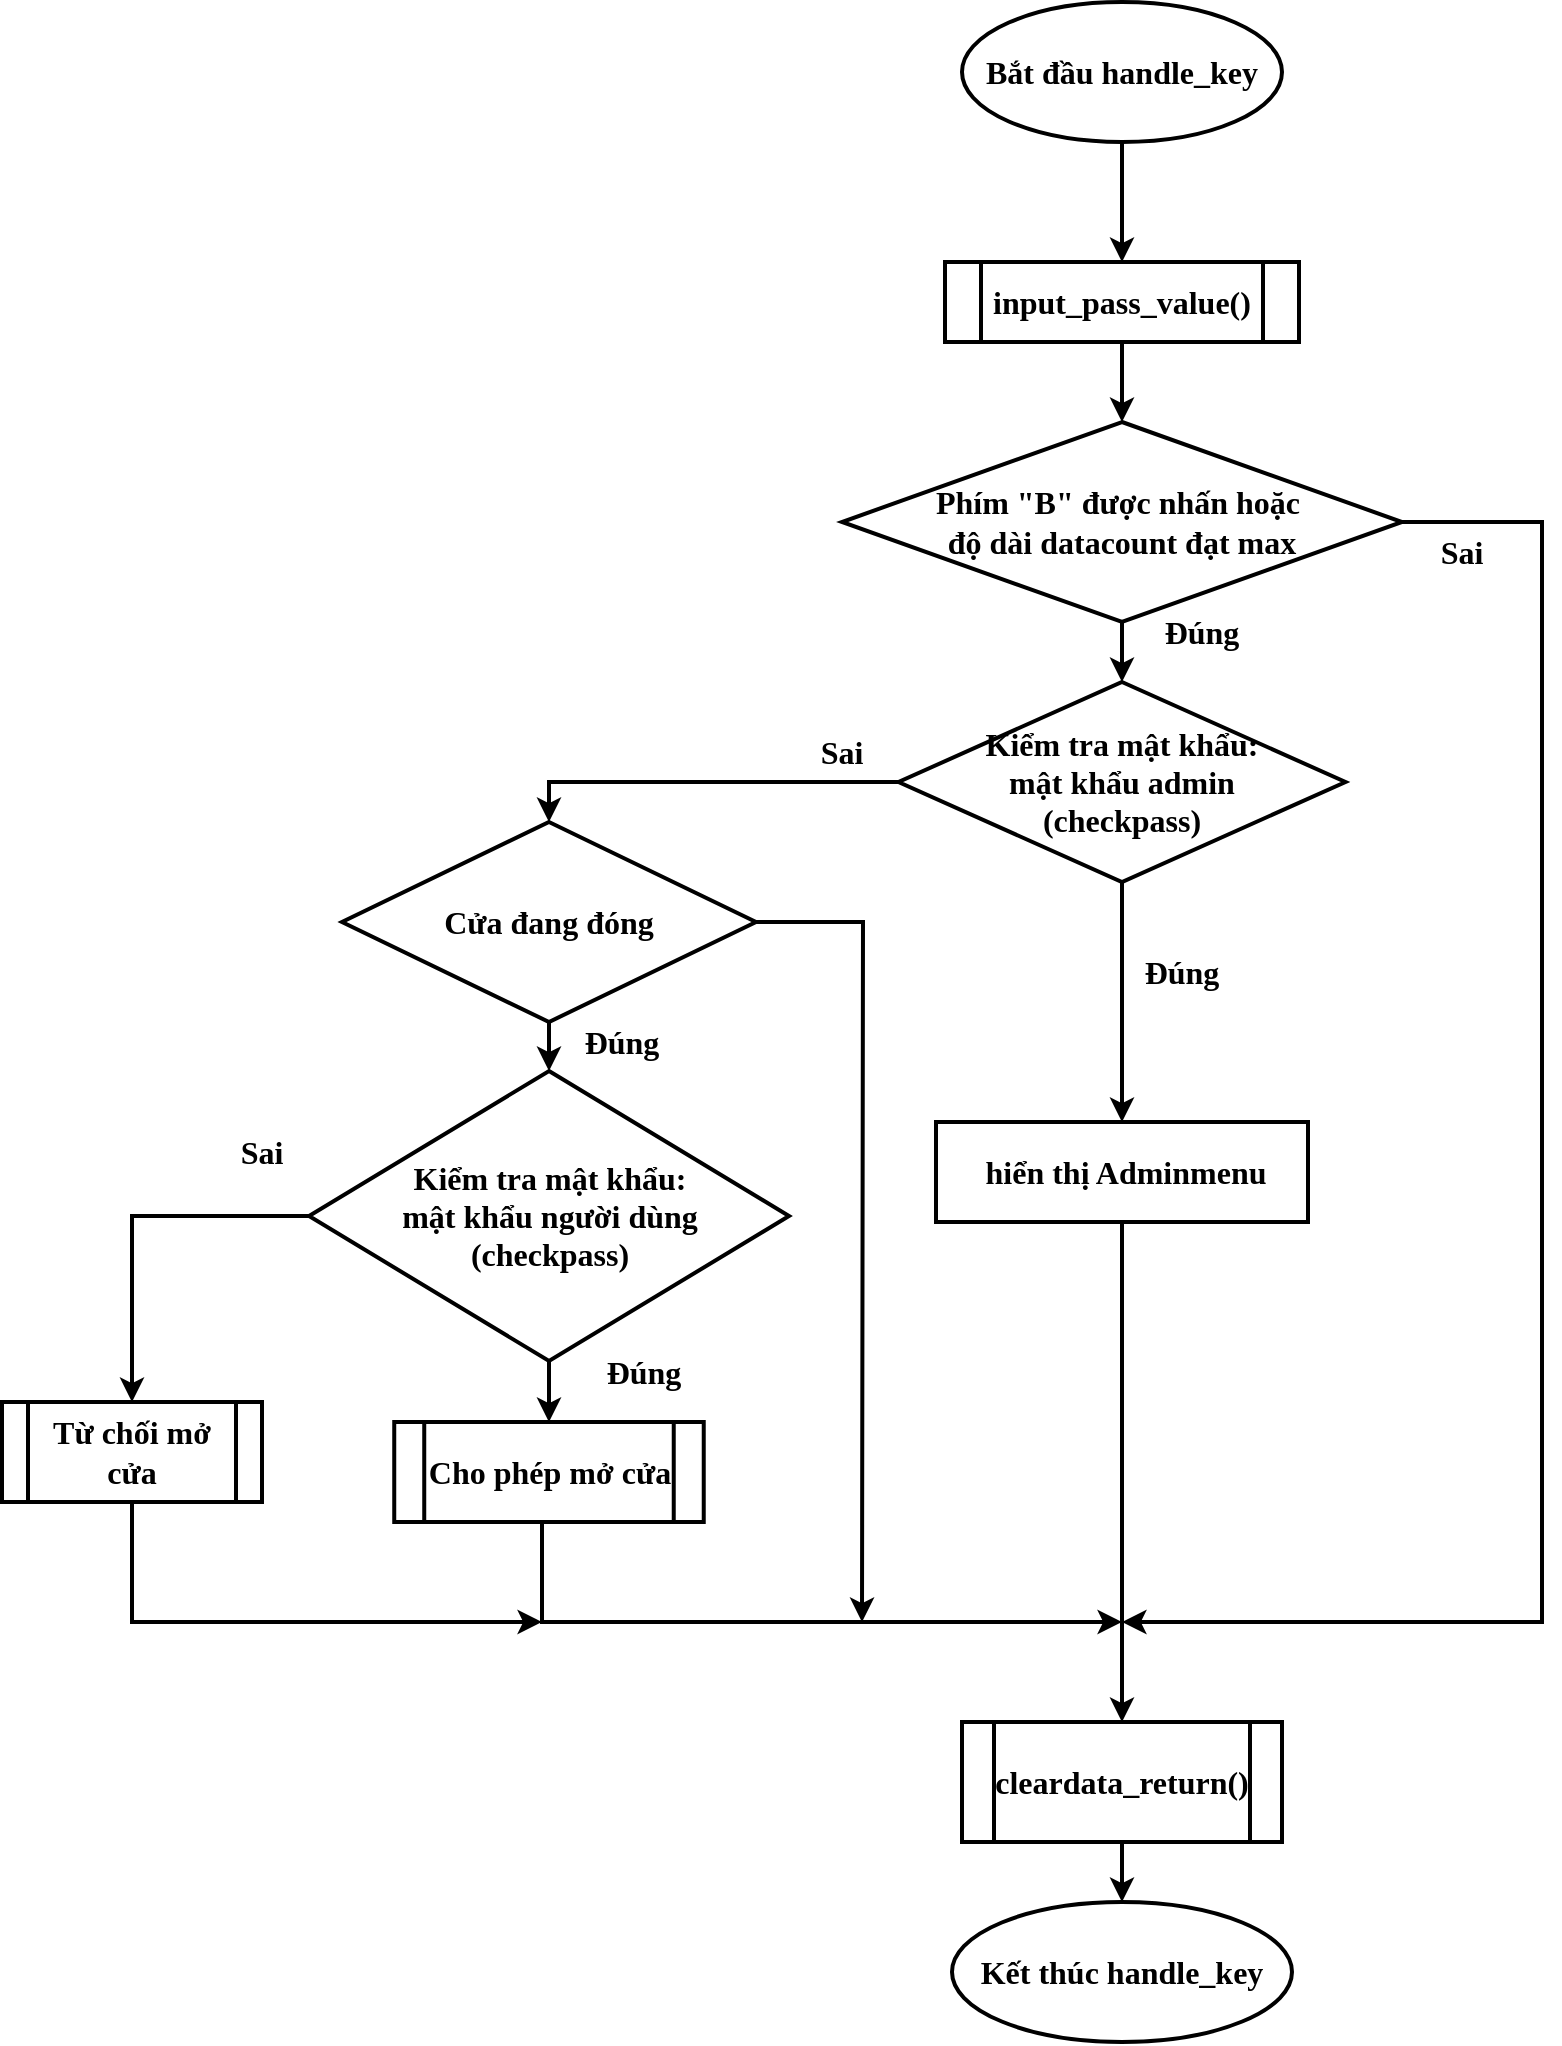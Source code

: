 <mxfile compressed="true" version="20.8.10" type="device" pages="8"><diagram name="handle_keypad" id="bFI6dQu6BhFaAi_kx37e"><mxGraphModel dx="1607" dy="544" grid="1" gridSize="10" guides="1" tooltips="1" connect="1" arrows="1" fold="1" page="1" pageScale="1" pageWidth="827" pageHeight="1169" math="0" shadow="0"><root><mxCell id="0"/><mxCell id="1" parent="0"/><mxCell id="9uZKEhE4wHIB_9QNqvot-13" style="edgeStyle=orthogonalEdgeStyle;rounded=0;orthogonalLoop=1;jettySize=auto;html=1;exitX=0.5;exitY=1;exitDx=0;exitDy=0;entryX=0.5;entryY=0;entryDx=0;entryDy=0;strokeWidth=2;fontFamily=Times New Roman;fontSize=16;align=center;fontStyle=1" parent="1" source="9uZKEhE4wHIB_9QNqvot-1" target="9uZKEhE4wHIB_9QNqvot-2" edge="1"><mxGeometry relative="1" as="geometry"/></mxCell><mxCell id="9uZKEhE4wHIB_9QNqvot-1" value="Bắt đầu handle_key" style="ellipse;whiteSpace=wrap;html=1;strokeWidth=2;fontFamily=Times New Roman;fontSize=16;align=center;fontStyle=1" parent="1" vertex="1"><mxGeometry x="330" y="50" width="160" height="70" as="geometry"/></mxCell><mxCell id="9uZKEhE4wHIB_9QNqvot-14" style="edgeStyle=orthogonalEdgeStyle;rounded=0;orthogonalLoop=1;jettySize=auto;html=1;exitX=0.5;exitY=1;exitDx=0;exitDy=0;entryX=0.5;entryY=0;entryDx=0;entryDy=0;strokeWidth=2;fontFamily=Times New Roman;fontSize=16;align=center;fontStyle=1" parent="1" source="9uZKEhE4wHIB_9QNqvot-2" target="9uZKEhE4wHIB_9QNqvot-3" edge="1"><mxGeometry relative="1" as="geometry"/></mxCell><mxCell id="9uZKEhE4wHIB_9QNqvot-2" value="input_pass_value()" style="shape=process;whiteSpace=wrap;html=1;backgroundOutline=1;strokeWidth=2;fontFamily=Times New Roman;fontSize=16;align=center;fontStyle=1" parent="1" vertex="1"><mxGeometry x="321.5" y="180" width="177" height="40" as="geometry"/></mxCell><mxCell id="9uZKEhE4wHIB_9QNqvot-15" style="edgeStyle=orthogonalEdgeStyle;rounded=0;orthogonalLoop=1;jettySize=auto;html=1;exitX=0.5;exitY=1;exitDx=0;exitDy=0;entryX=0.5;entryY=0;entryDx=0;entryDy=0;strokeWidth=2;fontFamily=Times New Roman;fontSize=16;align=center;fontStyle=1" parent="1" source="9uZKEhE4wHIB_9QNqvot-3" target="9uZKEhE4wHIB_9QNqvot-4" edge="1"><mxGeometry relative="1" as="geometry"/></mxCell><mxCell id="9uZKEhE4wHIB_9QNqvot-28" style="edgeStyle=orthogonalEdgeStyle;rounded=0;orthogonalLoop=1;jettySize=auto;html=1;exitX=1;exitY=0.5;exitDx=0;exitDy=0;strokeWidth=2;fontFamily=Times New Roman;fontSize=16;align=center;fontStyle=1" parent="1" source="9uZKEhE4wHIB_9QNqvot-3" edge="1"><mxGeometry relative="1" as="geometry"><mxPoint x="410" y="860" as="targetPoint"/><Array as="points"><mxPoint x="620" y="310"/><mxPoint x="620" y="860"/></Array></mxGeometry></mxCell><mxCell id="9uZKEhE4wHIB_9QNqvot-3" value="Phím &quot;B&quot; được nhấn hoặc&amp;nbsp;&lt;br&gt;độ dài datacount đạt max" style="rhombus;whiteSpace=wrap;html=1;strokeWidth=2;fontFamily=Times New Roman;fontSize=16;align=center;fontStyle=1" parent="1" vertex="1"><mxGeometry x="270" y="260" width="280" height="100" as="geometry"/></mxCell><mxCell id="9uZKEhE4wHIB_9QNqvot-16" style="edgeStyle=orthogonalEdgeStyle;rounded=0;orthogonalLoop=1;jettySize=auto;html=1;exitX=0;exitY=0.5;exitDx=0;exitDy=0;entryX=0.5;entryY=0;entryDx=0;entryDy=0;strokeWidth=2;fontFamily=Times New Roman;fontSize=16;align=center;fontStyle=1" parent="1" source="9uZKEhE4wHIB_9QNqvot-4" target="9uZKEhE4wHIB_9QNqvot-9" edge="1"><mxGeometry relative="1" as="geometry"/></mxCell><mxCell id="9uZKEhE4wHIB_9QNqvot-17" style="edgeStyle=orthogonalEdgeStyle;rounded=0;orthogonalLoop=1;jettySize=auto;html=1;exitX=0.5;exitY=1;exitDx=0;exitDy=0;entryX=0.5;entryY=0;entryDx=0;entryDy=0;strokeWidth=2;fontFamily=Times New Roman;fontSize=16;align=center;fontStyle=1" parent="1" source="9uZKEhE4wHIB_9QNqvot-4" target="9uZKEhE4wHIB_9QNqvot-7" edge="1"><mxGeometry relative="1" as="geometry"/></mxCell><mxCell id="9uZKEhE4wHIB_9QNqvot-4" value="Kiểm tra mật khẩu:&lt;br style=&quot;border-color: var(--border-color);&quot;&gt;mật khẩu admin&lt;br style=&quot;border-color: var(--border-color);&quot;&gt;(checkpass)" style="rhombus;whiteSpace=wrap;html=1;strokeWidth=2;fontFamily=Times New Roman;fontSize=16;align=center;fontStyle=1" parent="1" vertex="1"><mxGeometry x="298.25" y="390" width="223.5" height="100" as="geometry"/></mxCell><mxCell id="9uZKEhE4wHIB_9QNqvot-27" style="edgeStyle=orthogonalEdgeStyle;rounded=0;orthogonalLoop=1;jettySize=auto;html=1;exitX=0.5;exitY=1;exitDx=0;exitDy=0;entryX=0.5;entryY=0;entryDx=0;entryDy=0;strokeWidth=2;fontFamily=Times New Roman;fontSize=16;align=center;fontStyle=1" parent="1" source="9uZKEhE4wHIB_9QNqvot-6" target="9uZKEhE4wHIB_9QNqvot-26" edge="1"><mxGeometry relative="1" as="geometry"/></mxCell><mxCell id="9uZKEhE4wHIB_9QNqvot-6" value="cleardata_return()" style="shape=process;whiteSpace=wrap;html=1;backgroundOutline=1;strokeWidth=2;fontFamily=Times New Roman;fontSize=16;align=center;fontStyle=1" parent="1" vertex="1"><mxGeometry x="330" y="910" width="160" height="60" as="geometry"/></mxCell><mxCell id="9uZKEhE4wHIB_9QNqvot-22" style="edgeStyle=orthogonalEdgeStyle;rounded=0;orthogonalLoop=1;jettySize=auto;html=1;exitX=0.5;exitY=1;exitDx=0;exitDy=0;strokeWidth=2;fontFamily=Times New Roman;fontSize=16;align=center;fontStyle=1" parent="1" source="9uZKEhE4wHIB_9QNqvot-7" target="9uZKEhE4wHIB_9QNqvot-6" edge="1"><mxGeometry relative="1" as="geometry"/></mxCell><mxCell id="9uZKEhE4wHIB_9QNqvot-7" value="&amp;nbsp;hiển thị Adminmenu" style="rounded=0;whiteSpace=wrap;html=1;strokeWidth=2;fontFamily=Times New Roman;fontSize=16;align=center;fontStyle=1" parent="1" vertex="1"><mxGeometry x="317" y="610" width="186" height="50" as="geometry"/></mxCell><mxCell id="9uZKEhE4wHIB_9QNqvot-19" style="edgeStyle=orthogonalEdgeStyle;rounded=0;orthogonalLoop=1;jettySize=auto;html=1;exitX=0.5;exitY=1;exitDx=0;exitDy=0;entryX=0.5;entryY=0;entryDx=0;entryDy=0;strokeWidth=2;fontFamily=Times New Roman;fontSize=16;align=center;fontStyle=1" parent="1" source="9uZKEhE4wHIB_9QNqvot-8" target="9uZKEhE4wHIB_9QNqvot-10" edge="1"><mxGeometry relative="1" as="geometry"/></mxCell><mxCell id="9uZKEhE4wHIB_9QNqvot-20" style="edgeStyle=orthogonalEdgeStyle;rounded=0;orthogonalLoop=1;jettySize=auto;html=1;exitX=0;exitY=0.5;exitDx=0;exitDy=0;entryX=0.5;entryY=0;entryDx=0;entryDy=0;strokeWidth=2;fontFamily=Times New Roman;fontSize=16;align=center;fontStyle=1" parent="1" source="9uZKEhE4wHIB_9QNqvot-8" target="9uZKEhE4wHIB_9QNqvot-12" edge="1"><mxGeometry relative="1" as="geometry"><mxPoint x="-85" y="670" as="targetPoint"/></mxGeometry></mxCell><mxCell id="9uZKEhE4wHIB_9QNqvot-8" value="Kiểm tra mật khẩu:&lt;br&gt;mật khẩu người dùng&lt;br&gt;(checkpass)" style="rhombus;whiteSpace=wrap;html=1;strokeWidth=2;fontFamily=Times New Roman;fontSize=16;align=center;fontStyle=1" parent="1" vertex="1"><mxGeometry x="3.51" y="584.5" width="240" height="145" as="geometry"/></mxCell><mxCell id="9uZKEhE4wHIB_9QNqvot-18" style="edgeStyle=orthogonalEdgeStyle;rounded=0;orthogonalLoop=1;jettySize=auto;html=1;exitX=0.5;exitY=1;exitDx=0;exitDy=0;entryX=0.5;entryY=0;entryDx=0;entryDy=0;strokeWidth=2;fontFamily=Times New Roman;fontSize=16;align=center;fontStyle=1" parent="1" source="9uZKEhE4wHIB_9QNqvot-9" target="9uZKEhE4wHIB_9QNqvot-8" edge="1"><mxGeometry relative="1" as="geometry"/></mxCell><mxCell id="9uZKEhE4wHIB_9QNqvot-29" style="edgeStyle=orthogonalEdgeStyle;rounded=0;orthogonalLoop=1;jettySize=auto;html=1;exitX=1;exitY=0.5;exitDx=0;exitDy=0;strokeWidth=2;" parent="1" source="9uZKEhE4wHIB_9QNqvot-9" edge="1"><mxGeometry relative="1" as="geometry"><mxPoint x="280" y="860" as="targetPoint"/></mxGeometry></mxCell><mxCell id="9uZKEhE4wHIB_9QNqvot-9" value="Cửa đang đóng" style="rhombus;whiteSpace=wrap;html=1;strokeWidth=2;fontFamily=Times New Roman;fontSize=16;align=center;fontStyle=1" parent="1" vertex="1"><mxGeometry x="20" y="460" width="207" height="100" as="geometry"/></mxCell><mxCell id="9uZKEhE4wHIB_9QNqvot-10" value="Cho phép mở cửa" style="shape=process;whiteSpace=wrap;html=1;backgroundOutline=1;strokeWidth=2;fontFamily=Times New Roman;fontSize=16;align=center;fontStyle=1" parent="1" vertex="1"><mxGeometry x="46.12" y="760" width="154.75" height="50" as="geometry"/></mxCell><mxCell id="9uZKEhE4wHIB_9QNqvot-25" style="edgeStyle=orthogonalEdgeStyle;rounded=0;orthogonalLoop=1;jettySize=auto;html=1;exitX=0.5;exitY=1;exitDx=0;exitDy=0;strokeWidth=2;fontFamily=Times New Roman;fontSize=16;align=center;fontStyle=1" parent="1" source="9uZKEhE4wHIB_9QNqvot-12" edge="1"><mxGeometry relative="1" as="geometry"><mxPoint x="120" y="860" as="targetPoint"/><Array as="points"><mxPoint x="-85" y="860"/><mxPoint x="120" y="860"/></Array></mxGeometry></mxCell><mxCell id="9uZKEhE4wHIB_9QNqvot-12" value="&lt;div style=&quot;font-size: 16px;&quot;&gt;Từ chối mở cửa&lt;/div&gt;" style="shape=process;whiteSpace=wrap;html=1;backgroundOutline=1;strokeWidth=2;fontFamily=Times New Roman;fontSize=16;align=center;fontStyle=1" parent="1" vertex="1"><mxGeometry x="-150" y="750" width="130" height="50" as="geometry"/></mxCell><mxCell id="9uZKEhE4wHIB_9QNqvot-24" value="" style="endArrow=classic;html=1;rounded=0;strokeWidth=2;fontFamily=Times New Roman;fontSize=16;align=center;fontStyle=1;" parent="1" edge="1"><mxGeometry width="50" height="50" relative="1" as="geometry"><mxPoint x="120" y="810" as="sourcePoint"/><mxPoint x="410" y="860" as="targetPoint"/><Array as="points"><mxPoint x="120" y="860"/></Array></mxGeometry></mxCell><mxCell id="9uZKEhE4wHIB_9QNqvot-26" value="Kết thúc handle_key" style="ellipse;whiteSpace=wrap;html=1;strokeWidth=2;fontFamily=Times New Roman;fontSize=16;align=center;fontStyle=1" parent="1" vertex="1"><mxGeometry x="325" y="1000" width="170" height="70" as="geometry"/></mxCell><mxCell id="nfSEw5xvIM6AK1LjV8Ej-1" value="Đúng" style="text;html=1;strokeColor=none;fillColor=none;align=center;verticalAlign=middle;whiteSpace=wrap;rounded=0;fontSize=16;fontFamily=Times New Roman;fontStyle=1" parent="1" vertex="1"><mxGeometry x="420" y="350" width="60" height="30" as="geometry"/></mxCell><mxCell id="nfSEw5xvIM6AK1LjV8Ej-2" value="Đúng" style="text;html=1;strokeColor=none;fillColor=none;align=center;verticalAlign=middle;whiteSpace=wrap;rounded=0;fontSize=16;fontFamily=Times New Roman;fontStyle=1" parent="1" vertex="1"><mxGeometry x="410" y="520" width="60" height="30" as="geometry"/></mxCell><mxCell id="nfSEw5xvIM6AK1LjV8Ej-3" value="Đúng" style="text;html=1;strokeColor=none;fillColor=none;align=center;verticalAlign=middle;whiteSpace=wrap;rounded=0;fontSize=16;fontFamily=Times New Roman;fontStyle=1" parent="1" vertex="1"><mxGeometry x="130" y="555" width="60" height="30" as="geometry"/></mxCell><mxCell id="nfSEw5xvIM6AK1LjV8Ej-4" value="Đúng" style="text;html=1;strokeColor=none;fillColor=none;align=center;verticalAlign=middle;whiteSpace=wrap;rounded=0;fontSize=16;fontFamily=Times New Roman;fontStyle=1" parent="1" vertex="1"><mxGeometry x="140.87" y="720" width="60" height="30" as="geometry"/></mxCell><mxCell id="gFnl3EthozDI7ROsx-6x-1" value="Sai" style="text;html=1;strokeColor=none;fillColor=none;align=center;verticalAlign=middle;whiteSpace=wrap;rounded=0;fontSize=16;fontFamily=Times New Roman;fontStyle=1" parent="1" vertex="1"><mxGeometry x="550" y="310" width="60" height="30" as="geometry"/></mxCell><mxCell id="gFnl3EthozDI7ROsx-6x-2" value="Sai" style="text;html=1;strokeColor=none;fillColor=none;align=center;verticalAlign=middle;whiteSpace=wrap;rounded=0;fontSize=16;fontFamily=Times New Roman;fontStyle=1" parent="1" vertex="1"><mxGeometry x="240" y="410" width="60" height="30" as="geometry"/></mxCell><mxCell id="gFnl3EthozDI7ROsx-6x-3" value="Sai" style="text;html=1;strokeColor=none;fillColor=none;align=center;verticalAlign=middle;whiteSpace=wrap;rounded=0;fontSize=16;fontFamily=Times New Roman;fontStyle=1" parent="1" vertex="1"><mxGeometry x="-50" y="610" width="60" height="30" as="geometry"/></mxCell></root></mxGraphModel></diagram><diagram id="8L6i91n-j29P3sQ8eMb0" name="input_pass_value"><mxGraphModel dx="780" dy="544" grid="1" gridSize="10" guides="1" tooltips="1" connect="1" arrows="1" fold="1" page="1" pageScale="1" pageWidth="827" pageHeight="1169" math="0" shadow="0"><root><mxCell id="0"/><mxCell id="1" parent="0"/><mxCell id="ZAre3rLKDiFlk5xMYdRN-15" style="edgeStyle=orthogonalEdgeStyle;rounded=0;orthogonalLoop=1;jettySize=auto;html=1;exitX=0.5;exitY=1;exitDx=0;exitDy=0;entryX=0.5;entryY=0;entryDx=0;entryDy=0;strokeWidth=2;" parent="1" source="n4nxCLe28GvtUS8lq44J-1" target="_w43xSoVfEujDEOyZYOJ-1" edge="1"><mxGeometry relative="1" as="geometry"/></mxCell><mxCell id="n4nxCLe28GvtUS8lq44J-1" value="Bắt đầu&amp;nbsp;&lt;br&gt;input_pass_value" style="ellipse;whiteSpace=wrap;html=1;strokeWidth=2;fontFamily=Times New Roman;fontSize=16;align=center;fontStyle=1" parent="1" vertex="1"><mxGeometry x="343" y="40" width="160" height="70" as="geometry"/></mxCell><mxCell id="ZAre3rLKDiFlk5xMYdRN-16" value="" style="edgeStyle=orthogonalEdgeStyle;rounded=0;orthogonalLoop=1;jettySize=auto;html=1;strokeWidth=2;" parent="1" source="_w43xSoVfEujDEOyZYOJ-1" target="ZAre3rLKDiFlk5xMYdRN-1" edge="1"><mxGeometry relative="1" as="geometry"/></mxCell><mxCell id="ZAre3rLKDiFlk5xMYdRN-24" style="edgeStyle=orthogonalEdgeStyle;rounded=0;orthogonalLoop=1;jettySize=auto;html=1;exitX=1;exitY=0.5;exitDx=0;exitDy=0;entryX=0.5;entryY=0;entryDx=0;entryDy=0;strokeWidth=2;" parent="1" target="ZAre3rLKDiFlk5xMYdRN-6" edge="1"><mxGeometry relative="1" as="geometry"><mxPoint x="545.5" y="235" as="sourcePoint"/></mxGeometry></mxCell><mxCell id="_w43xSoVfEujDEOyZYOJ-1" value="Các kí tự từ 0 đến 9 &lt;br&gt;hoặc kí tự #, * được nhấn" style="rhombus;whiteSpace=wrap;html=1;strokeWidth=2;fontFamily=Times New Roman;fontSize=16;align=center;fontStyle=1" parent="1" vertex="1"><mxGeometry x="298" y="150" width="250" height="170" as="geometry"/></mxCell><mxCell id="ZAre3rLKDiFlk5xMYdRN-17" value="" style="edgeStyle=orthogonalEdgeStyle;rounded=0;orthogonalLoop=1;jettySize=auto;html=1;strokeWidth=2;" parent="1" source="ZAre3rLKDiFlk5xMYdRN-1" target="ZAre3rLKDiFlk5xMYdRN-2" edge="1"><mxGeometry relative="1" as="geometry"/></mxCell><mxCell id="ZAre3rLKDiFlk5xMYdRN-1" value="Mảng dữ liệu mật khẩu&amp;nbsp;&lt;br&gt;= kí tự được nhập vào" style="rounded=0;whiteSpace=wrap;html=1;strokeWidth=2;fontFamily=Times New Roman;fontSize=16;align=center;fontStyle=1" parent="1" vertex="1"><mxGeometry x="330" y="360" width="186" height="50" as="geometry"/></mxCell><mxCell id="ZAre3rLKDiFlk5xMYdRN-18" value="" style="edgeStyle=orthogonalEdgeStyle;rounded=0;orthogonalLoop=1;jettySize=auto;html=1;strokeWidth=2;" parent="1" source="ZAre3rLKDiFlk5xMYdRN-2" target="ZAre3rLKDiFlk5xMYdRN-3" edge="1"><mxGeometry relative="1" as="geometry"/></mxCell><mxCell id="ZAre3rLKDiFlk5xMYdRN-2" value="hiển thị kí tự lên LCD và&amp;nbsp;&lt;br&gt;ẩn kí tự" style="rounded=0;whiteSpace=wrap;html=1;strokeWidth=2;fontFamily=Times New Roman;fontSize=16;align=center;fontStyle=1" parent="1" vertex="1"><mxGeometry x="330" y="450" width="186" height="50" as="geometry"/></mxCell><mxCell id="ZAre3rLKDiFlk5xMYdRN-19" value="" style="edgeStyle=orthogonalEdgeStyle;rounded=0;orthogonalLoop=1;jettySize=auto;html=1;strokeWidth=2;" parent="1" source="ZAre3rLKDiFlk5xMYdRN-3" target="ZAre3rLKDiFlk5xMYdRN-4" edge="1"><mxGeometry relative="1" as="geometry"/></mxCell><mxCell id="ZAre3rLKDiFlk5xMYdRN-20" style="edgeStyle=orthogonalEdgeStyle;rounded=0;orthogonalLoop=1;jettySize=auto;html=1;exitX=0;exitY=0.5;exitDx=0;exitDy=0;entryX=0.5;entryY=0;entryDx=0;entryDy=0;strokeWidth=2;" parent="1" source="ZAre3rLKDiFlk5xMYdRN-3" target="ZAre3rLKDiFlk5xMYdRN-5" edge="1"><mxGeometry relative="1" as="geometry"/></mxCell><mxCell id="ZAre3rLKDiFlk5xMYdRN-3" value="Độ dài mật khẩu nhập vào&lt;br&gt;đạt giá trị max" style="rhombus;whiteSpace=wrap;html=1;strokeWidth=2;fontFamily=Times New Roman;fontSize=16;align=center;fontStyle=1" parent="1" vertex="1"><mxGeometry x="300.5" y="550" width="245" height="100" as="geometry"/></mxCell><mxCell id="ZAre3rLKDiFlk5xMYdRN-21" style="edgeStyle=orthogonalEdgeStyle;rounded=0;orthogonalLoop=1;jettySize=auto;html=1;exitX=0.5;exitY=1;exitDx=0;exitDy=0;entryX=0.5;entryY=0;entryDx=0;entryDy=0;strokeWidth=2;" parent="1" source="ZAre3rLKDiFlk5xMYdRN-4" target="ZAre3rLKDiFlk5xMYdRN-14" edge="1"><mxGeometry relative="1" as="geometry"/></mxCell><mxCell id="ZAre3rLKDiFlk5xMYdRN-4" value="Tăng độ dài mật khẩu nhập vào thêm 1" style="rounded=0;whiteSpace=wrap;html=1;strokeWidth=2;fontFamily=Times New Roman;fontSize=16;align=center;fontStyle=1" parent="1" vertex="1"><mxGeometry x="326" y="690" width="194" height="50" as="geometry"/></mxCell><mxCell id="ZAre3rLKDiFlk5xMYdRN-22" style="edgeStyle=orthogonalEdgeStyle;rounded=0;orthogonalLoop=1;jettySize=auto;html=1;exitX=0.5;exitY=1;exitDx=0;exitDy=0;strokeWidth=2;" parent="1" source="ZAre3rLKDiFlk5xMYdRN-5" edge="1"><mxGeometry relative="1" as="geometry"><mxPoint x="420" y="780" as="targetPoint"/><Array as="points"><mxPoint x="163" y="780"/></Array></mxGeometry></mxCell><mxCell id="ZAre3rLKDiFlk5xMYdRN-5" value="Giữ nguyên độ dài mật khẩu nhập vào" style="rounded=0;whiteSpace=wrap;html=1;strokeWidth=2;fontFamily=Times New Roman;fontSize=16;align=center;fontStyle=1" parent="1" vertex="1"><mxGeometry x="70" y="690" width="186" height="50" as="geometry"/></mxCell><mxCell id="ZAre3rLKDiFlk5xMYdRN-25" style="edgeStyle=orthogonalEdgeStyle;rounded=0;orthogonalLoop=1;jettySize=auto;html=1;exitX=0.5;exitY=1;exitDx=0;exitDy=0;entryX=0.5;entryY=0;entryDx=0;entryDy=0;strokeWidth=2;" parent="1" source="ZAre3rLKDiFlk5xMYdRN-6" target="ZAre3rLKDiFlk5xMYdRN-9" edge="1"><mxGeometry relative="1" as="geometry"/></mxCell><mxCell id="ZAre3rLKDiFlk5xMYdRN-32" style="edgeStyle=orthogonalEdgeStyle;rounded=0;orthogonalLoop=1;jettySize=auto;html=1;exitX=0;exitY=0.5;exitDx=0;exitDy=0;strokeWidth=2;" parent="1" source="ZAre3rLKDiFlk5xMYdRN-6" edge="1"><mxGeometry relative="1" as="geometry"><mxPoint x="577.5" y="780.8" as="targetPoint"/></mxGeometry></mxCell><mxCell id="ZAre3rLKDiFlk5xMYdRN-6" value="Nếu phím &quot;A&quot; được nhấn" style="rhombus;whiteSpace=wrap;html=1;strokeWidth=2;fontFamily=Times New Roman;fontSize=16;align=center;fontStyle=1" parent="1" vertex="1"><mxGeometry x="657.5" y="290" width="205" height="80" as="geometry"/></mxCell><mxCell id="ZAre3rLKDiFlk5xMYdRN-26" style="edgeStyle=orthogonalEdgeStyle;rounded=0;orthogonalLoop=1;jettySize=auto;html=1;exitX=0.5;exitY=1;exitDx=0;exitDy=0;entryX=0.5;entryY=0;entryDx=0;entryDy=0;strokeWidth=2;" parent="1" source="ZAre3rLKDiFlk5xMYdRN-9" target="ZAre3rLKDiFlk5xMYdRN-10" edge="1"><mxGeometry relative="1" as="geometry"/></mxCell><mxCell id="ZAre3rLKDiFlk5xMYdRN-30" style="edgeStyle=orthogonalEdgeStyle;rounded=0;orthogonalLoop=1;jettySize=auto;html=1;exitX=1;exitY=0.5;exitDx=0;exitDy=0;strokeWidth=2;" parent="1" source="ZAre3rLKDiFlk5xMYdRN-9" edge="1"><mxGeometry relative="1" as="geometry"><mxPoint x="987.5" y="530" as="targetPoint"/></mxGeometry></mxCell><mxCell id="ZAre3rLKDiFlk5xMYdRN-9" value="Độ dài mật khẩu nhập vào&lt;br&gt;bằng 0" style="rhombus;whiteSpace=wrap;html=1;strokeWidth=2;fontFamily=Times New Roman;fontSize=16;align=center;fontStyle=1" parent="1" vertex="1"><mxGeometry x="637.5" y="400" width="245" height="100" as="geometry"/></mxCell><mxCell id="ZAre3rLKDiFlk5xMYdRN-28" style="edgeStyle=orthogonalEdgeStyle;rounded=0;orthogonalLoop=1;jettySize=auto;html=1;exitX=0.5;exitY=1;exitDx=0;exitDy=0;entryX=0.5;entryY=0;entryDx=0;entryDy=0;strokeWidth=2;" parent="1" source="ZAre3rLKDiFlk5xMYdRN-10" target="ZAre3rLKDiFlk5xMYdRN-12" edge="1"><mxGeometry relative="1" as="geometry"/></mxCell><mxCell id="ZAre3rLKDiFlk5xMYdRN-10" value="Độ dài mật khẩu nhập vào&lt;br&gt;trừ đi 1" style="rounded=0;whiteSpace=wrap;html=1;strokeWidth=2;fontFamily=Times New Roman;fontSize=16;align=center;fontStyle=1" parent="1" vertex="1"><mxGeometry x="667" y="535" width="186" height="50" as="geometry"/></mxCell><mxCell id="ZAre3rLKDiFlk5xMYdRN-31" style="edgeStyle=orthogonalEdgeStyle;rounded=0;orthogonalLoop=1;jettySize=auto;html=1;exitX=0.5;exitY=1;exitDx=0;exitDy=0;strokeWidth=2;" parent="1" source="ZAre3rLKDiFlk5xMYdRN-11" edge="1"><mxGeometry relative="1" as="geometry"><mxPoint x="757.5" y="781.6" as="targetPoint"/><Array as="points"><mxPoint x="987.5" y="585"/><mxPoint x="987.5" y="782"/></Array></mxGeometry></mxCell><mxCell id="ZAre3rLKDiFlk5xMYdRN-11" value="Giữ nguyên độ dài mật khẩu nhập vào" style="rounded=0;whiteSpace=wrap;html=1;strokeWidth=2;fontFamily=Times New Roman;fontSize=16;align=center;fontStyle=1" parent="1" vertex="1"><mxGeometry x="897.5" y="535" width="186" height="50" as="geometry"/></mxCell><mxCell id="ZAre3rLKDiFlk5xMYdRN-29" style="edgeStyle=orthogonalEdgeStyle;rounded=0;orthogonalLoop=1;jettySize=auto;html=1;exitX=0.5;exitY=1;exitDx=0;exitDy=0;entryX=0.5;entryY=0;entryDx=0;entryDy=0;strokeWidth=2;" parent="1" source="ZAre3rLKDiFlk5xMYdRN-12" target="ZAre3rLKDiFlk5xMYdRN-13" edge="1"><mxGeometry relative="1" as="geometry"/></mxCell><mxCell id="ZAre3rLKDiFlk5xMYdRN-12" value="Xóa kí tự mật khẩu vừa nhập" style="rounded=0;whiteSpace=wrap;html=1;strokeWidth=2;fontFamily=Times New Roman;fontSize=16;align=center;fontStyle=1" parent="1" vertex="1"><mxGeometry x="667" y="610" width="186" height="50" as="geometry"/></mxCell><mxCell id="ZAre3rLKDiFlk5xMYdRN-23" style="edgeStyle=orthogonalEdgeStyle;rounded=0;orthogonalLoop=1;jettySize=auto;html=1;exitX=0.5;exitY=1;exitDx=0;exitDy=0;strokeWidth=2;" parent="1" source="ZAre3rLKDiFlk5xMYdRN-13" edge="1"><mxGeometry relative="1" as="geometry"><mxPoint x="430" y="780" as="targetPoint"/><Array as="points"><mxPoint x="763" y="780"/></Array></mxGeometry></mxCell><mxCell id="ZAre3rLKDiFlk5xMYdRN-13" value="hiển thị kí tự trống lên LCD&amp;nbsp;" style="rounded=0;whiteSpace=wrap;html=1;strokeWidth=2;fontFamily=Times New Roman;fontSize=16;align=center;fontStyle=1" parent="1" vertex="1"><mxGeometry x="667" y="700" width="186" height="50" as="geometry"/></mxCell><mxCell id="ZAre3rLKDiFlk5xMYdRN-14" value="Kết thúc&lt;br&gt;input_pass_value" style="ellipse;whiteSpace=wrap;html=1;strokeWidth=2;fontFamily=Times New Roman;fontSize=16;align=center;fontStyle=1" parent="1" vertex="1"><mxGeometry x="343" y="820" width="160" height="70" as="geometry"/></mxCell><mxCell id="ttPQIs2gM5F_fboalv7B-1" value="Đúng" style="text;html=1;strokeColor=none;fillColor=none;align=center;verticalAlign=middle;whiteSpace=wrap;rounded=0;fontSize=16;fontFamily=Times New Roman;fontStyle=1" parent="1" vertex="1"><mxGeometry x="430" y="320" width="60" height="30" as="geometry"/></mxCell><mxCell id="ttPQIs2gM5F_fboalv7B-2" value="Đúng" style="text;html=1;strokeColor=none;fillColor=none;align=center;verticalAlign=middle;whiteSpace=wrap;rounded=0;fontSize=16;fontFamily=Times New Roman;fontStyle=1" parent="1" vertex="1"><mxGeometry x="760" y="370" width="60" height="30" as="geometry"/></mxCell><mxCell id="ttPQIs2gM5F_fboalv7B-3" value="Đúng" style="text;html=1;strokeColor=none;fillColor=none;align=center;verticalAlign=middle;whiteSpace=wrap;rounded=0;fontSize=16;fontFamily=Times New Roman;fontStyle=1" parent="1" vertex="1"><mxGeometry x="880" y="410" width="60" height="30" as="geometry"/></mxCell><mxCell id="ttPQIs2gM5F_fboalv7B-4" value="Đúng" style="text;html=1;strokeColor=none;fillColor=none;align=center;verticalAlign=middle;whiteSpace=wrap;rounded=0;fontSize=16;fontFamily=Times New Roman;fontStyle=1" parent="1" vertex="1"><mxGeometry x="230" y="560" width="60" height="30" as="geometry"/></mxCell><mxCell id="wiOQ6losd-ywvcRxrdow-1" value="Sai" style="text;html=1;strokeColor=none;fillColor=none;align=center;verticalAlign=middle;whiteSpace=wrap;rounded=0;fontSize=16;fontFamily=Times New Roman;fontStyle=1" parent="1" vertex="1"><mxGeometry x="590" y="200" width="60" height="30" as="geometry"/></mxCell><mxCell id="wiOQ6losd-ywvcRxrdow-3" value="Sai" style="text;html=1;strokeColor=none;fillColor=none;align=center;verticalAlign=middle;whiteSpace=wrap;rounded=0;fontSize=16;fontFamily=Times New Roman;fontStyle=1" parent="1" vertex="1"><mxGeometry x="590" y="300" width="60" height="30" as="geometry"/></mxCell><mxCell id="wiOQ6losd-ywvcRxrdow-4" value="Sai" style="text;html=1;strokeColor=none;fillColor=none;align=center;verticalAlign=middle;whiteSpace=wrap;rounded=0;fontSize=16;fontFamily=Times New Roman;fontStyle=1" parent="1" vertex="1"><mxGeometry x="750" y="500" width="60" height="30" as="geometry"/></mxCell><mxCell id="wiOQ6losd-ywvcRxrdow-5" value="Sai" style="text;html=1;strokeColor=none;fillColor=none;align=center;verticalAlign=middle;whiteSpace=wrap;rounded=0;fontSize=16;fontFamily=Times New Roman;fontStyle=1" parent="1" vertex="1"><mxGeometry x="430" y="650" width="60" height="30" as="geometry"/></mxCell></root></mxGraphModel></diagram><diagram id="GtjgHydj9mZtskLmB9tO" name="cleardata_return"><mxGraphModel dx="794" dy="559" grid="1" gridSize="10" guides="1" tooltips="1" connect="1" arrows="1" fold="1" page="1" pageScale="1" pageWidth="827" pageHeight="1169" math="0" shadow="0"><root><mxCell id="0"/><mxCell id="1" parent="0"/><mxCell id="nKw_ukIKJpN4zPhbhvHg-3" style="edgeStyle=orthogonalEdgeStyle;rounded=0;orthogonalLoop=1;jettySize=auto;html=1;exitX=0.5;exitY=1;exitDx=0;exitDy=0;entryX=0.5;entryY=0;entryDx=0;entryDy=0;strokeWidth=2;" parent="1" source="92CHpCFuhVnsmWsKwDI_-1" target="v51ruNXn-Dxe8VAyqS5p-1" edge="1"><mxGeometry relative="1" as="geometry"/></mxCell><mxCell id="92CHpCFuhVnsmWsKwDI_-1" value="Bắt đầu&amp;nbsp;&lt;br&gt;cleardata_return()" style="ellipse;whiteSpace=wrap;html=1;strokeWidth=2;fontFamily=Times New Roman;fontSize=16;align=center;fontStyle=1" parent="1" vertex="1"><mxGeometry x="343" y="30" width="160" height="70" as="geometry"/></mxCell><mxCell id="nKw_ukIKJpN4zPhbhvHg-5" style="edgeStyle=orthogonalEdgeStyle;rounded=0;orthogonalLoop=1;jettySize=auto;html=1;exitX=0.5;exitY=1;exitDx=0;exitDy=0;strokeWidth=2;" parent="1" source="Z76gL6kgRW8T6B6m3mGL-1" target="nKw_ukIKJpN4zPhbhvHg-1" edge="1"><mxGeometry relative="1" as="geometry"/></mxCell><mxCell id="nKw_ukIKJpN4zPhbhvHg-6" style="edgeStyle=orthogonalEdgeStyle;rounded=0;orthogonalLoop=1;jettySize=auto;html=1;exitX=0;exitY=0.5;exitDx=0;exitDy=0;entryX=0.5;entryY=0;entryDx=0;entryDy=0;strokeWidth=2;" parent="1" source="Z76gL6kgRW8T6B6m3mGL-1" target="nKw_ukIKJpN4zPhbhvHg-2" edge="1"><mxGeometry relative="1" as="geometry"/></mxCell><mxCell id="Z76gL6kgRW8T6B6m3mGL-1" value="Cửa đang đóng" style="rhombus;whiteSpace=wrap;html=1;strokeWidth=2;fontFamily=Times New Roman;fontSize=16;align=center;fontStyle=1" parent="1" vertex="1"><mxGeometry x="300.5" y="290" width="245" height="100" as="geometry"/></mxCell><mxCell id="cii_bFf8cyWoHgn_qMa9-3" style="edgeStyle=orthogonalEdgeStyle;rounded=0;orthogonalLoop=1;jettySize=auto;html=1;exitX=0.5;exitY=1;exitDx=0;exitDy=0;entryX=0.5;entryY=0;entryDx=0;entryDy=0;strokeWidth=2;" edge="1" parent="1" source="v51ruNXn-Dxe8VAyqS5p-1" target="cii_bFf8cyWoHgn_qMa9-1"><mxGeometry relative="1" as="geometry"/></mxCell><mxCell id="v51ruNXn-Dxe8VAyqS5p-1" value="Xóa chuỗi mật khẩu" style="rounded=0;whiteSpace=wrap;html=1;strokeWidth=2;fontFamily=Times New Roman;fontSize=16;align=center;fontStyle=1" parent="1" vertex="1"><mxGeometry x="330" y="130" width="186" height="50" as="geometry"/></mxCell><mxCell id="nKw_ukIKJpN4zPhbhvHg-8" style="edgeStyle=orthogonalEdgeStyle;rounded=0;orthogonalLoop=1;jettySize=auto;html=1;exitX=0.5;exitY=1;exitDx=0;exitDy=0;strokeWidth=2;" parent="1" source="nKw_ukIKJpN4zPhbhvHg-1" target="nKw_ukIKJpN4zPhbhvHg-7" edge="1"><mxGeometry relative="1" as="geometry"/></mxCell><mxCell id="nKw_ukIKJpN4zPhbhvHg-1" value="Hiển thị LCD &quot;CLOSE&quot;" style="rounded=0;whiteSpace=wrap;html=1;strokeWidth=2;fontFamily=Times New Roman;fontSize=16;align=center;fontStyle=1" parent="1" vertex="1"><mxGeometry x="330" y="440" width="186" height="50" as="geometry"/></mxCell><mxCell id="nKw_ukIKJpN4zPhbhvHg-9" style="edgeStyle=orthogonalEdgeStyle;rounded=0;orthogonalLoop=1;jettySize=auto;html=1;exitX=0.5;exitY=1;exitDx=0;exitDy=0;strokeWidth=2;" parent="1" source="nKw_ukIKJpN4zPhbhvHg-2" edge="1"><mxGeometry relative="1" as="geometry"><mxPoint x="420" y="520" as="targetPoint"/><Array as="points"><mxPoint x="173" y="520"/></Array></mxGeometry></mxCell><mxCell id="nKw_ukIKJpN4zPhbhvHg-2" value="Hiển thị LCD &quot;OPEN&quot;" style="rounded=0;whiteSpace=wrap;html=1;strokeWidth=2;fontFamily=Times New Roman;fontSize=16;align=center;fontStyle=1" parent="1" vertex="1"><mxGeometry x="80" y="440" width="186" height="50" as="geometry"/></mxCell><mxCell id="nKw_ukIKJpN4zPhbhvHg-7" value="Kết thúc&amp;nbsp;&lt;br&gt;cleardata_return()" style="ellipse;whiteSpace=wrap;html=1;strokeWidth=2;fontFamily=Times New Roman;fontSize=16;align=center;fontStyle=1" parent="1" vertex="1"><mxGeometry x="343" y="545" width="160" height="70" as="geometry"/></mxCell><mxCell id="31LOH-fNNlq887eJjuaf-1" value="Đúng" style="text;html=1;strokeColor=none;fillColor=none;align=center;verticalAlign=middle;whiteSpace=wrap;rounded=0;fontSize=16;fontFamily=Times New Roman;fontStyle=1" parent="1" vertex="1"><mxGeometry x="430" y="400" width="60" height="30" as="geometry"/></mxCell><mxCell id="nfZvsuyf5Mw8hgw-J_-i-1" value="Sai" style="text;html=1;strokeColor=none;fillColor=none;align=center;verticalAlign=middle;whiteSpace=wrap;rounded=0;fontSize=16;fontFamily=Times New Roman;fontStyle=1" parent="1" vertex="1"><mxGeometry x="206" y="310" width="60" height="30" as="geometry"/></mxCell><mxCell id="cii_bFf8cyWoHgn_qMa9-2" style="edgeStyle=orthogonalEdgeStyle;rounded=0;orthogonalLoop=1;jettySize=auto;html=1;exitX=0.5;exitY=1;exitDx=0;exitDy=0;entryX=0.5;entryY=0;entryDx=0;entryDy=0;strokeWidth=2;" edge="1" parent="1" source="cii_bFf8cyWoHgn_qMa9-1" target="Z76gL6kgRW8T6B6m3mGL-1"><mxGeometry relative="1" as="geometry"/></mxCell><mxCell id="cii_bFf8cyWoHgn_qMa9-1" value="Hiển thị menu" style="rounded=0;whiteSpace=wrap;html=1;strokeWidth=2;fontFamily=Times New Roman;fontSize=16;align=center;fontStyle=1" vertex="1" parent="1"><mxGeometry x="330" y="210" width="186" height="50" as="geometry"/></mxCell></root></mxGraphModel></diagram><diagram id="GjIv9AOeG-5VySyOf0SV" name="check_pass"><mxGraphModel dx="794" dy="559" grid="1" gridSize="10" guides="1" tooltips="1" connect="1" arrows="1" fold="1" page="1" pageScale="1" pageWidth="827" pageHeight="1169" math="0" shadow="0"><root><mxCell id="0"/><mxCell id="1" parent="0"/><mxCell id="0NFHmbYSFVhFFeqwrPiw-2" value="Bắt đầu&amp;nbsp;&lt;br&gt;check_pass" style="ellipse;whiteSpace=wrap;html=1;strokeWidth=2;fontFamily=Times New Roman;fontSize=16;align=center;fontStyle=1" parent="1" vertex="1"><mxGeometry x="343" y="140" width="160" height="70" as="geometry"/></mxCell><mxCell id="0NFHmbYSFVhFFeqwrPiw-3" style="edgeStyle=orthogonalEdgeStyle;rounded=0;orthogonalLoop=1;jettySize=auto;html=1;exitX=0.5;exitY=1;exitDx=0;exitDy=0;strokeWidth=2;" parent="1" source="0NFHmbYSFVhFFeqwrPiw-5" target="0NFHmbYSFVhFFeqwrPiw-9" edge="1"><mxGeometry relative="1" as="geometry"/></mxCell><mxCell id="0NFHmbYSFVhFFeqwrPiw-4" style="edgeStyle=orthogonalEdgeStyle;rounded=0;orthogonalLoop=1;jettySize=auto;html=1;exitX=0;exitY=0.5;exitDx=0;exitDy=0;entryX=0.5;entryY=0;entryDx=0;entryDy=0;strokeWidth=2;" parent="1" source="0NFHmbYSFVhFFeqwrPiw-5" target="0NFHmbYSFVhFFeqwrPiw-11" edge="1"><mxGeometry relative="1" as="geometry"/></mxCell><mxCell id="0NFHmbYSFVhFFeqwrPiw-5" value="Chuỗi pass có trong chuỗi input?" style="rhombus;whiteSpace=wrap;html=1;strokeWidth=2;fontFamily=Times New Roman;fontSize=16;align=center;fontStyle=1" parent="1" vertex="1"><mxGeometry x="268.25" y="240" width="309.5" height="130" as="geometry"/></mxCell><mxCell id="0NFHmbYSFVhFFeqwrPiw-6" style="edgeStyle=orthogonalEdgeStyle;rounded=0;orthogonalLoop=1;jettySize=auto;html=1;exitX=0.5;exitY=1;exitDx=0;exitDy=0;entryX=0.5;entryY=0;entryDx=0;entryDy=0;strokeWidth=2;" parent="1" target="0NFHmbYSFVhFFeqwrPiw-5" edge="1"><mxGeometry relative="1" as="geometry"><mxPoint x="423" y="210" as="sourcePoint"/></mxGeometry></mxCell><mxCell id="0NFHmbYSFVhFFeqwrPiw-8" style="edgeStyle=orthogonalEdgeStyle;rounded=0;orthogonalLoop=1;jettySize=auto;html=1;exitX=0.5;exitY=1;exitDx=0;exitDy=0;strokeWidth=2;" parent="1" source="0NFHmbYSFVhFFeqwrPiw-9" target="0NFHmbYSFVhFFeqwrPiw-12" edge="1"><mxGeometry relative="1" as="geometry"/></mxCell><mxCell id="0NFHmbYSFVhFFeqwrPiw-9" value="Trả về giá trị sai" style="rounded=0;whiteSpace=wrap;html=1;strokeWidth=2;fontFamily=Times New Roman;fontSize=16;align=center;fontStyle=1" parent="1" vertex="1"><mxGeometry x="330" y="410" width="186" height="50" as="geometry"/></mxCell><mxCell id="0NFHmbYSFVhFFeqwrPiw-10" style="edgeStyle=orthogonalEdgeStyle;rounded=0;orthogonalLoop=1;jettySize=auto;html=1;exitX=0.5;exitY=1;exitDx=0;exitDy=0;strokeWidth=2;" parent="1" source="0NFHmbYSFVhFFeqwrPiw-11" edge="1"><mxGeometry relative="1" as="geometry"><mxPoint x="420" y="490" as="targetPoint"/><Array as="points"><mxPoint x="173" y="490"/></Array></mxGeometry></mxCell><mxCell id="0NFHmbYSFVhFFeqwrPiw-11" value="Trả về giá trị đúng" style="rounded=0;whiteSpace=wrap;html=1;strokeWidth=2;fontFamily=Times New Roman;fontSize=16;align=center;fontStyle=1" parent="1" vertex="1"><mxGeometry x="80" y="410" width="186" height="50" as="geometry"/></mxCell><mxCell id="0NFHmbYSFVhFFeqwrPiw-12" value="Kết thúc&amp;nbsp;&lt;br&gt;check_pass" style="ellipse;whiteSpace=wrap;html=1;strokeWidth=2;fontFamily=Times New Roman;fontSize=16;align=center;fontStyle=1" parent="1" vertex="1"><mxGeometry x="343" y="515" width="160" height="70" as="geometry"/></mxCell><mxCell id="ovzKdos365VtN_YAgLkV-1" value="Đúng" style="text;html=1;strokeColor=none;fillColor=none;align=center;verticalAlign=middle;whiteSpace=wrap;rounded=0;fontSize=16;fontFamily=Times New Roman;fontStyle=1" parent="1" vertex="1"><mxGeometry x="220" y="270" width="60" height="30" as="geometry"/></mxCell><mxCell id="EcBZ7GDCv0ACGfrgf9C7-1" value="Sai" style="text;html=1;strokeColor=none;fillColor=none;align=center;verticalAlign=middle;whiteSpace=wrap;rounded=0;fontSize=16;fontFamily=Times New Roman;fontStyle=1" parent="1" vertex="1"><mxGeometry x="354" y="370" width="60" height="30" as="geometry"/></mxCell></root></mxGraphModel></diagram><diagram id="QlfRpL9XqeSrL1W0OsTZ" name="adpass_ch_key"><mxGraphModel dx="1621" dy="559" grid="1" gridSize="10" guides="1" tooltips="1" connect="1" arrows="1" fold="1" page="1" pageScale="1" pageWidth="827" pageHeight="1169" math="0" shadow="0"><root><mxCell id="0"/><mxCell id="1" parent="0"/><mxCell id="WAJaAS6qaTRzPLKJSm_z-27" value="" style="edgeStyle=orthogonalEdgeStyle;rounded=0;orthogonalLoop=1;jettySize=auto;html=1;strokeWidth=2;fontSize=16;fontFamily=Times New Roman;fontStyle=1" parent="1" source="WAJaAS6qaTRzPLKJSm_z-7" target="WAJaAS6qaTRzPLKJSm_z-8" edge="1"><mxGeometry relative="1" as="geometry"/></mxCell><mxCell id="WAJaAS6qaTRzPLKJSm_z-38" style="edgeStyle=orthogonalEdgeStyle;rounded=0;orthogonalLoop=1;jettySize=auto;html=1;exitX=1;exitY=0.5;exitDx=0;exitDy=0;entryX=0.5;entryY=0;entryDx=0;entryDy=0;strokeWidth=2;fontSize=16;fontFamily=Times New Roman;fontStyle=1" parent="1" source="WAJaAS6qaTRzPLKJSm_z-7" target="WAJaAS6qaTRzPLKJSm_z-18" edge="1"><mxGeometry relative="1" as="geometry"/></mxCell><mxCell id="WAJaAS6qaTRzPLKJSm_z-7" value="Phím &quot;B&quot; được nhấn&lt;br&gt;hoặc độ dài mật khẩu nhập&lt;br&gt;đạt max" style="rhombus;whiteSpace=wrap;html=1;strokeWidth=2;fontSize=16;fontFamily=Times New Roman;fontStyle=1" parent="1" vertex="1"><mxGeometry x="292.5" y="445" width="215" height="140" as="geometry"/></mxCell><mxCell id="WAJaAS6qaTRzPLKJSm_z-28" value="" style="edgeStyle=orthogonalEdgeStyle;rounded=0;orthogonalLoop=1;jettySize=auto;html=1;strokeWidth=2;fontSize=16;fontFamily=Times New Roman;fontStyle=1" parent="1" source="WAJaAS6qaTRzPLKJSm_z-8" target="WAJaAS6qaTRzPLKJSm_z-10" edge="1"><mxGeometry relative="1" as="geometry"/></mxCell><mxCell id="WAJaAS6qaTRzPLKJSm_z-37" style="edgeStyle=orthogonalEdgeStyle;rounded=0;orthogonalLoop=1;jettySize=auto;html=1;exitX=0;exitY=0.5;exitDx=0;exitDy=0;entryX=0.5;entryY=0;entryDx=0;entryDy=0;strokeWidth=2;fontSize=16;fontFamily=Times New Roman;fontStyle=1" parent="1" source="WAJaAS6qaTRzPLKJSm_z-8" target="WAJaAS6qaTRzPLKJSm_z-17" edge="1"><mxGeometry relative="1" as="geometry"/></mxCell><mxCell id="WAJaAS6qaTRzPLKJSm_z-8" value="Kiểm tra mật khẩu:&lt;br&gt;mật khẩu admin cũ được nhập" style="rhombus;whiteSpace=wrap;html=1;strokeWidth=2;fontSize=16;fontFamily=Times New Roman;fontStyle=1" parent="1" vertex="1"><mxGeometry x="263.75" y="640" width="272.5" height="120" as="geometry"/></mxCell><mxCell id="WAJaAS6qaTRzPLKJSm_z-29" value="" style="edgeStyle=orthogonalEdgeStyle;rounded=0;orthogonalLoop=1;jettySize=auto;html=1;strokeWidth=2;fontSize=16;fontFamily=Times New Roman;fontStyle=1" parent="1" source="WAJaAS6qaTRzPLKJSm_z-10" target="WAJaAS6qaTRzPLKJSm_z-11" edge="1"><mxGeometry relative="1" as="geometry"/></mxCell><mxCell id="WAJaAS6qaTRzPLKJSm_z-10" value="Hiển thị menu nhập mật khẩu mới" style="rounded=0;whiteSpace=wrap;html=1;strokeWidth=2;fontSize=16;fontFamily=Times New Roman;fontStyle=1" parent="1" vertex="1"><mxGeometry x="298.75" y="790" width="202.5" height="40" as="geometry"/></mxCell><mxCell id="WAJaAS6qaTRzPLKJSm_z-30" value="" style="edgeStyle=orthogonalEdgeStyle;rounded=0;orthogonalLoop=1;jettySize=auto;html=1;strokeWidth=2;fontSize=16;fontFamily=Times New Roman;fontStyle=1" parent="1" source="WAJaAS6qaTRzPLKJSm_z-11" target="WAJaAS6qaTRzPLKJSm_z-12" edge="1"><mxGeometry relative="1" as="geometry"/></mxCell><mxCell id="WAJaAS6qaTRzPLKJSm_z-11" value="Xóa chuỗi mật khẩu vừa nhập" style="rounded=0;whiteSpace=wrap;html=1;strokeWidth=2;fontSize=16;fontFamily=Times New Roman;fontStyle=1" parent="1" vertex="1"><mxGeometry x="340" y="880" width="120" height="60" as="geometry"/></mxCell><mxCell id="WAJaAS6qaTRzPLKJSm_z-31" value="" style="edgeStyle=orthogonalEdgeStyle;rounded=0;orthogonalLoop=1;jettySize=auto;html=1;strokeWidth=2;fontSize=16;fontFamily=Times New Roman;fontStyle=1" parent="1" source="WAJaAS6qaTRzPLKJSm_z-12" target="WAJaAS6qaTRzPLKJSm_z-13" edge="1"><mxGeometry relative="1" as="geometry"/></mxCell><mxCell id="WAJaAS6qaTRzPLKJSm_z-12" value="Đọc bàn phím" style="shape=process;whiteSpace=wrap;html=1;backgroundOutline=1;strokeWidth=2;fontSize=16;fontFamily=Times New Roman;fontStyle=1" parent="1" vertex="1"><mxGeometry x="325" y="1000" width="150" height="40" as="geometry"/></mxCell><mxCell id="WAJaAS6qaTRzPLKJSm_z-32" value="" style="edgeStyle=orthogonalEdgeStyle;rounded=0;orthogonalLoop=1;jettySize=auto;html=1;strokeWidth=2;fontSize=16;fontFamily=Times New Roman;fontStyle=1" parent="1" source="WAJaAS6qaTRzPLKJSm_z-13" target="WAJaAS6qaTRzPLKJSm_z-14" edge="1"><mxGeometry relative="1" as="geometry"/></mxCell><mxCell id="WAJaAS6qaTRzPLKJSm_z-13" value="input_pass_value()" style="shape=process;whiteSpace=wrap;html=1;backgroundOutline=1;strokeWidth=2;fontSize=16;fontFamily=Times New Roman;fontStyle=1" parent="1" vertex="1"><mxGeometry x="310" y="1080" width="180" height="40" as="geometry"/></mxCell><mxCell id="WAJaAS6qaTRzPLKJSm_z-33" value="" style="edgeStyle=orthogonalEdgeStyle;rounded=0;orthogonalLoop=1;jettySize=auto;html=1;strokeWidth=2;fontSize=16;fontFamily=Times New Roman;fontStyle=1" parent="1" source="WAJaAS6qaTRzPLKJSm_z-14" target="WAJaAS6qaTRzPLKJSm_z-15" edge="1"><mxGeometry relative="1" as="geometry"/></mxCell><mxCell id="WAJaAS6qaTRzPLKJSm_z-41" style="edgeStyle=orthogonalEdgeStyle;rounded=0;orthogonalLoop=1;jettySize=auto;html=1;exitX=1;exitY=0.5;exitDx=0;exitDy=0;strokeWidth=2;fontSize=16;fontFamily=Times New Roman;fontStyle=1" parent="1" source="WAJaAS6qaTRzPLKJSm_z-14" edge="1"><mxGeometry relative="1" as="geometry"><mxPoint x="400" y="960" as="targetPoint"/><Array as="points"><mxPoint x="540" y="1210"/><mxPoint x="540" y="960"/></Array></mxGeometry></mxCell><mxCell id="WAJaAS6qaTRzPLKJSm_z-14" value="Độ dài mật khẩu &lt;br&gt;bằng 8" style="rhombus;whiteSpace=wrap;html=1;strokeWidth=2;fontSize=16;fontFamily=Times New Roman;fontStyle=1" parent="1" vertex="1"><mxGeometry x="305" y="1160" width="190" height="100" as="geometry"/></mxCell><mxCell id="WAJaAS6qaTRzPLKJSm_z-34" value="" style="edgeStyle=orthogonalEdgeStyle;rounded=0;orthogonalLoop=1;jettySize=auto;html=1;strokeWidth=2;fontSize=16;fontFamily=Times New Roman;fontStyle=1" parent="1" source="WAJaAS6qaTRzPLKJSm_z-15" target="WAJaAS6qaTRzPLKJSm_z-16" edge="1"><mxGeometry relative="1" as="geometry"/></mxCell><mxCell id="WAJaAS6qaTRzPLKJSm_z-15" value="Thay đổi mật khẩu admin" style="shape=process;whiteSpace=wrap;html=1;backgroundOutline=1;strokeWidth=2;fontSize=16;fontFamily=Times New Roman;fontStyle=1" parent="1" vertex="1"><mxGeometry x="255" y="1300" width="290" height="50" as="geometry"/></mxCell><mxCell id="WAJaAS6qaTRzPLKJSm_z-44" value="" style="edgeStyle=orthogonalEdgeStyle;rounded=0;orthogonalLoop=1;jettySize=auto;html=1;strokeWidth=2;fontSize=16;fontFamily=Times New Roman;fontStyle=1" parent="1" source="WAJaAS6qaTRzPLKJSm_z-16" edge="1"><mxGeometry relative="1" as="geometry"><mxPoint x="400" y="1510" as="targetPoint"/></mxGeometry></mxCell><mxCell id="WAJaAS6qaTRzPLKJSm_z-16" value="Hiển thị lên LCD thay đổi mật khẩu thành công" style="rounded=0;whiteSpace=wrap;html=1;strokeWidth=2;fontSize=16;fontFamily=Times New Roman;fontStyle=1" parent="1" vertex="1"><mxGeometry x="295" y="1410" width="210" height="50" as="geometry"/></mxCell><mxCell id="WAJaAS6qaTRzPLKJSm_z-40" style="edgeStyle=orthogonalEdgeStyle;rounded=0;orthogonalLoop=1;jettySize=auto;html=1;exitX=0.5;exitY=1;exitDx=0;exitDy=0;strokeWidth=2;fontSize=16;fontFamily=Times New Roman;fontStyle=1" parent="1" source="WAJaAS6qaTRzPLKJSm_z-17" edge="1"><mxGeometry relative="1" as="geometry"><mxPoint x="400" y="1590" as="targetPoint"/><Array as="points"><mxPoint x="120" y="1590"/></Array></mxGeometry></mxCell><mxCell id="WAJaAS6qaTRzPLKJSm_z-17" value="Hiển thị lên LCD thay đổi mật khẩu thất bại&amp;nbsp;" style="rounded=0;whiteSpace=wrap;html=1;strokeWidth=2;fontSize=16;fontFamily=Times New Roman;fontStyle=1" parent="1" vertex="1"><mxGeometry x="30" y="920" width="180" height="40" as="geometry"/></mxCell><mxCell id="WAJaAS6qaTRzPLKJSm_z-58" style="edgeStyle=orthogonalEdgeStyle;rounded=0;orthogonalLoop=1;jettySize=auto;html=1;exitX=1;exitY=0.5;exitDx=0;exitDy=0;strokeWidth=2;" parent="1" source="WAJaAS6qaTRzPLKJSm_z-18" edge="1"><mxGeometry relative="1" as="geometry"><mxPoint x="780" y="638" as="targetPoint"/></mxGeometry></mxCell><mxCell id="VZtm3zLGSfbzshlzZZVI-5" style="edgeStyle=orthogonalEdgeStyle;rounded=0;orthogonalLoop=1;jettySize=auto;html=1;exitX=0.5;exitY=1;exitDx=0;exitDy=0;strokeWidth=2;" edge="1" parent="1" source="WAJaAS6qaTRzPLKJSm_z-18" target="VZtm3zLGSfbzshlzZZVI-4"><mxGeometry relative="1" as="geometry"/></mxCell><mxCell id="WAJaAS6qaTRzPLKJSm_z-18" value="Phím &quot;D&quot; được nhấn" style="rhombus;whiteSpace=wrap;html=1;strokeWidth=2;fontSize=16;fontFamily=Times New Roman;fontStyle=1" parent="1" vertex="1"><mxGeometry x="540" y="585" width="180" height="105" as="geometry"/></mxCell><mxCell id="WAJaAS6qaTRzPLKJSm_z-36" value="" style="edgeStyle=orthogonalEdgeStyle;rounded=0;orthogonalLoop=1;jettySize=auto;html=1;strokeWidth=2;fontSize=16;fontFamily=Times New Roman;fontStyle=1" parent="1" source="WAJaAS6qaTRzPLKJSm_z-19" target="WAJaAS6qaTRzPLKJSm_z-20" edge="1"><mxGeometry relative="1" as="geometry"/></mxCell><mxCell id="WAJaAS6qaTRzPLKJSm_z-19" value="Xóa chuỗi mật khẩu" style="rounded=0;whiteSpace=wrap;html=1;strokeWidth=2;fontSize=16;fontFamily=Times New Roman;fontStyle=1" parent="1" vertex="1"><mxGeometry x="340" y="1610" width="120" height="60" as="geometry"/></mxCell><mxCell id="WAJaAS6qaTRzPLKJSm_z-20" value="Kết thúc adpass_ch_key" style="ellipse;whiteSpace=wrap;html=1;strokeWidth=2;fontSize=16;fontFamily=Times New Roman;fontStyle=1" parent="1" vertex="1"><mxGeometry x="340" y="1700" width="120" height="80" as="geometry"/></mxCell><mxCell id="WAJaAS6qaTRzPLKJSm_z-43" value="" style="edgeStyle=orthogonalEdgeStyle;rounded=0;orthogonalLoop=1;jettySize=auto;html=1;strokeWidth=2;fontSize=16;fontFamily=Times New Roman;fontStyle=1" parent="1" target="WAJaAS6qaTRzPLKJSm_z-19" edge="1"><mxGeometry relative="1" as="geometry"><mxPoint x="400" y="1560" as="sourcePoint"/></mxGeometry></mxCell><mxCell id="WAJaAS6qaTRzPLKJSm_z-45" value="ret_fr_fcntp = 1 là giá trị dùng để khi quay về xử lý nút nhấn được nhấn không thực hiện hiển thị menu (do cùng nút nhấn chuyển và vào con trỏ hàm là giống nhau)" style="text;html=1;strokeColor=none;fillColor=none;align=center;verticalAlign=middle;whiteSpace=wrap;rounded=0;strokeWidth=2;fontSize=16;fontFamily=Times New Roman;fontStyle=1" parent="1" vertex="1"><mxGeometry x="-320" y="1040" width="380" height="45" as="geometry"/></mxCell><mxCell id="WAJaAS6qaTRzPLKJSm_z-46" style="edgeStyle=orthogonalEdgeStyle;rounded=0;orthogonalLoop=1;jettySize=auto;html=1;exitX=0.5;exitY=1;exitDx=0;exitDy=0;entryX=0.5;entryY=0;entryDx=0;entryDy=0;strokeWidth=2;fontSize=16;fontFamily=Times New Roman;fontStyle=1" parent="1" source="WAJaAS6qaTRzPLKJSm_z-47" target="WAJaAS6qaTRzPLKJSm_z-49" edge="1"><mxGeometry relative="1" as="geometry"/></mxCell><mxCell id="WAJaAS6qaTRzPLKJSm_z-47" value="Bắt đầu&amp;nbsp;&lt;br style=&quot;font-size: 16px;&quot;&gt;adpass_ch_key" style="ellipse;whiteSpace=wrap;html=1;strokeWidth=2;fontSize=16;fontFamily=Times New Roman;fontStyle=1" parent="1" vertex="1"><mxGeometry x="-180" y="440" width="120" height="80" as="geometry"/></mxCell><mxCell id="WAJaAS6qaTRzPLKJSm_z-48" value="" style="edgeStyle=orthogonalEdgeStyle;rounded=0;orthogonalLoop=1;jettySize=auto;html=1;strokeWidth=2;fontSize=16;fontFamily=Times New Roman;fontStyle=1" parent="1" source="WAJaAS6qaTRzPLKJSm_z-49" target="WAJaAS6qaTRzPLKJSm_z-51" edge="1"><mxGeometry relative="1" as="geometry"/></mxCell><mxCell id="WAJaAS6qaTRzPLKJSm_z-49" value="Hiển thị menu nhập mật khẩu cũ." style="rounded=0;whiteSpace=wrap;html=1;strokeWidth=2;fontSize=16;fontFamily=Times New Roman;fontStyle=1" parent="1" vertex="1"><mxGeometry x="-225" y="560" width="210" height="50" as="geometry"/></mxCell><mxCell id="WAJaAS6qaTRzPLKJSm_z-50" value="" style="edgeStyle=orthogonalEdgeStyle;rounded=0;orthogonalLoop=1;jettySize=auto;html=1;strokeWidth=2;fontSize=16;fontFamily=Times New Roman;fontStyle=1" parent="1" source="WAJaAS6qaTRzPLKJSm_z-51" target="WAJaAS6qaTRzPLKJSm_z-53" edge="1"><mxGeometry relative="1" as="geometry"/></mxCell><mxCell id="WAJaAS6qaTRzPLKJSm_z-51" value="ret_fr_fcntp = 1" style="rounded=0;whiteSpace=wrap;html=1;strokeWidth=2;fontSize=16;fontFamily=Times New Roman;fontStyle=1" parent="1" vertex="1"><mxGeometry x="-180" y="640" width="120" height="60" as="geometry"/></mxCell><mxCell id="WAJaAS6qaTRzPLKJSm_z-52" value="" style="edgeStyle=orthogonalEdgeStyle;rounded=0;orthogonalLoop=1;jettySize=auto;html=1;strokeWidth=2;fontSize=16;fontFamily=Times New Roman;fontStyle=1" parent="1" source="WAJaAS6qaTRzPLKJSm_z-53" target="WAJaAS6qaTRzPLKJSm_z-54" edge="1"><mxGeometry relative="1" as="geometry"/></mxCell><mxCell id="WAJaAS6qaTRzPLKJSm_z-53" value="Đọc phím nhấn" style="shape=process;whiteSpace=wrap;html=1;backgroundOutline=1;strokeWidth=2;fontSize=16;fontFamily=Times New Roman;fontStyle=1" parent="1" vertex="1"><mxGeometry x="-195" y="740" width="150" height="40" as="geometry"/></mxCell><mxCell id="WAJaAS6qaTRzPLKJSm_z-57" value="" style="edgeStyle=orthogonalEdgeStyle;rounded=0;orthogonalLoop=1;jettySize=auto;html=1;strokeWidth=2;fontSize=16;fontFamily=Times New Roman;fontStyle=1" parent="1" source="WAJaAS6qaTRzPLKJSm_z-54" target="WAJaAS6qaTRzPLKJSm_z-55" edge="1"><mxGeometry relative="1" as="geometry"/></mxCell><mxCell id="WAJaAS6qaTRzPLKJSm_z-54" value="input_pass_value()" style="shape=process;whiteSpace=wrap;html=1;backgroundOutline=1;strokeWidth=2;fontSize=16;fontFamily=Times New Roman;fontStyle=1" parent="1" vertex="1"><mxGeometry x="-205" y="820" width="170" height="40" as="geometry"/></mxCell><mxCell id="WAJaAS6qaTRzPLKJSm_z-55" value="K5.1" style="ellipse;whiteSpace=wrap;html=1;aspect=fixed;strokeWidth=2;fontSize=16;fontFamily=Times New Roman;fontStyle=1" parent="1" vertex="1"><mxGeometry x="-140" y="910" width="40" height="40" as="geometry"/></mxCell><mxCell id="2OPrlXm9PQdUoA8MNWqk-1" value="" style="edgeStyle=orthogonalEdgeStyle;rounded=0;orthogonalLoop=1;jettySize=auto;html=1;" parent="1" source="WAJaAS6qaTRzPLKJSm_z-56" target="WAJaAS6qaTRzPLKJSm_z-7" edge="1"><mxGeometry relative="1" as="geometry"/></mxCell><mxCell id="WAJaAS6qaTRzPLKJSm_z-56" value="K5.1" style="ellipse;whiteSpace=wrap;html=1;aspect=fixed;strokeWidth=2;fontSize=16;fontFamily=Times New Roman;fontStyle=1" parent="1" vertex="1"><mxGeometry x="380" y="370" width="40" height="40" as="geometry"/></mxCell><mxCell id="WAJaAS6qaTRzPLKJSm_z-59" value="K5.2" style="ellipse;whiteSpace=wrap;html=1;aspect=fixed;strokeWidth=2;fontSize=16;fontFamily=Times New Roman;fontStyle=1" parent="1" vertex="1"><mxGeometry x="780" y="617.5" width="40" height="40" as="geometry"/></mxCell><mxCell id="WAJaAS6qaTRzPLKJSm_z-61" style="edgeStyle=orthogonalEdgeStyle;rounded=0;orthogonalLoop=1;jettySize=auto;html=1;exitX=1;exitY=0.5;exitDx=0;exitDy=0;strokeWidth=2;" parent="1" source="WAJaAS6qaTRzPLKJSm_z-60" edge="1"><mxGeometry relative="1" as="geometry"><mxPoint x="-120" y="710" as="targetPoint"/></mxGeometry></mxCell><mxCell id="WAJaAS6qaTRzPLKJSm_z-60" value="K5.2" style="ellipse;whiteSpace=wrap;html=1;aspect=fixed;strokeWidth=2;fontSize=16;fontFamily=Times New Roman;fontStyle=1" parent="1" vertex="1"><mxGeometry x="-300" y="690" width="40" height="40" as="geometry"/></mxCell><mxCell id="kZjBLAI-UlFoG9uRcTPq-1" value="Sai" style="text;html=1;strokeColor=none;fillColor=none;align=center;verticalAlign=middle;whiteSpace=wrap;rounded=0;fontSize=16;fontFamily=Times New Roman;fontStyle=1" parent="1" vertex="1"><mxGeometry x="710" y="610" width="60" height="30" as="geometry"/></mxCell><mxCell id="kZjBLAI-UlFoG9uRcTPq-2" value="Sai" style="text;html=1;strokeColor=none;fillColor=none;align=center;verticalAlign=middle;whiteSpace=wrap;rounded=0;fontSize=16;fontFamily=Times New Roman;fontStyle=1" parent="1" vertex="1"><mxGeometry x="510" y="520" width="60" height="30" as="geometry"/></mxCell><mxCell id="kZjBLAI-UlFoG9uRcTPq-3" value="Sai" style="text;html=1;strokeColor=none;fillColor=none;align=center;verticalAlign=middle;whiteSpace=wrap;rounded=0;fontSize=16;fontFamily=Times New Roman;fontStyle=1" parent="1" vertex="1"><mxGeometry x="170" y="660" width="60" height="30" as="geometry"/></mxCell><mxCell id="kZjBLAI-UlFoG9uRcTPq-4" value="Sai" style="text;html=1;strokeColor=none;fillColor=none;align=center;verticalAlign=middle;whiteSpace=wrap;rounded=0;fontSize=16;fontFamily=Times New Roman;fontStyle=1" parent="1" vertex="1"><mxGeometry x="480" y="1180" width="60" height="30" as="geometry"/></mxCell><mxCell id="XKkwfcrAX9YXjW0rVLj_-1" value="Đúng" style="text;html=1;strokeColor=none;fillColor=none;align=center;verticalAlign=middle;whiteSpace=wrap;rounded=0;fontSize=16;fontFamily=Times New Roman;fontStyle=1" parent="1" vertex="1"><mxGeometry x="400" y="610" width="60" height="30" as="geometry"/></mxCell><mxCell id="XKkwfcrAX9YXjW0rVLj_-2" value="Đúng" style="text;html=1;strokeColor=none;fillColor=none;align=center;verticalAlign=middle;whiteSpace=wrap;rounded=0;fontSize=16;fontFamily=Times New Roman;fontStyle=1" parent="1" vertex="1"><mxGeometry x="630" y="710" width="60" height="30" as="geometry"/></mxCell><mxCell id="XKkwfcrAX9YXjW0rVLj_-3" value="Đúng" style="text;html=1;strokeColor=none;fillColor=none;align=center;verticalAlign=middle;whiteSpace=wrap;rounded=0;fontSize=16;fontFamily=Times New Roman;fontStyle=1" parent="1" vertex="1"><mxGeometry x="400" y="1260" width="60" height="30" as="geometry"/></mxCell><mxCell id="XKkwfcrAX9YXjW0rVLj_-4" value="Đúng" style="text;html=1;strokeColor=none;fillColor=none;align=center;verticalAlign=middle;whiteSpace=wrap;rounded=0;fontSize=16;fontFamily=Times New Roman;fontStyle=1" parent="1" vertex="1"><mxGeometry x="400" y="745" width="60" height="30" as="geometry"/></mxCell><mxCell id="VZtm3zLGSfbzshlzZZVI-1" value="break vòng lặp" style="rounded=0;whiteSpace=wrap;html=1;strokeWidth=2;fontSize=16;fontFamily=Times New Roman;fontStyle=1" vertex="1" parent="1"><mxGeometry x="295" y="1510" width="210" height="50" as="geometry"/></mxCell><mxCell id="VZtm3zLGSfbzshlzZZVI-7" style="edgeStyle=orthogonalEdgeStyle;rounded=0;orthogonalLoop=1;jettySize=auto;html=1;exitX=0.5;exitY=1;exitDx=0;exitDy=0;strokeWidth=2;" edge="1" parent="1" source="VZtm3zLGSfbzshlzZZVI-4"><mxGeometry relative="1" as="geometry"><mxPoint x="400" y="1590" as="targetPoint"/><Array as="points"><mxPoint x="630" y="1590"/></Array></mxGeometry></mxCell><mxCell id="VZtm3zLGSfbzshlzZZVI-4" value="break vòng lặp" style="rounded=0;whiteSpace=wrap;html=1;strokeWidth=2;fontSize=16;fontFamily=Times New Roman;fontStyle=1" vertex="1" parent="1"><mxGeometry x="525" y="785" width="210" height="50" as="geometry"/></mxCell></root></mxGraphModel></diagram><diagram id="IC_JlkOxun5Lv68KAwI1" name="pass_ch_key"><mxGraphModel dx="1621" dy="559" grid="1" gridSize="10" guides="1" tooltips="1" connect="1" arrows="1" fold="1" page="1" pageScale="1" pageWidth="827" pageHeight="1169" math="0" shadow="0"><root><mxCell id="0"/><mxCell id="1" parent="0"/><mxCell id="U_CVTjId3aFLYRRy5q6I-1" value="" style="edgeStyle=orthogonalEdgeStyle;rounded=0;orthogonalLoop=1;jettySize=auto;html=1;strokeWidth=2;fontSize=16;fontFamily=Times New Roman;fontStyle=1" parent="1" target="U_CVTjId3aFLYRRy5q6I-4" edge="1"><mxGeometry relative="1" as="geometry"><mxPoint x="400" y="470" as="sourcePoint"/></mxGeometry></mxCell><mxCell id="U_CVTjId3aFLYRRy5q6I-2" value="" style="edgeStyle=orthogonalEdgeStyle;rounded=0;orthogonalLoop=1;jettySize=auto;html=1;strokeWidth=2;fontSize=16;fontFamily=Times New Roman;fontStyle=1" parent="1" source="U_CVTjId3aFLYRRy5q6I-4" target="U_CVTjId3aFLYRRy5q6I-7" edge="1"><mxGeometry relative="1" as="geometry"/></mxCell><mxCell id="U_CVTjId3aFLYRRy5q6I-3" style="edgeStyle=orthogonalEdgeStyle;rounded=0;orthogonalLoop=1;jettySize=auto;html=1;exitX=1;exitY=0.5;exitDx=0;exitDy=0;entryX=0.5;entryY=0;entryDx=0;entryDy=0;strokeWidth=2;fontSize=16;fontFamily=Times New Roman;fontStyle=1" parent="1" source="U_CVTjId3aFLYRRy5q6I-4" target="U_CVTjId3aFLYRRy5q6I-27" edge="1"><mxGeometry relative="1" as="geometry"/></mxCell><mxCell id="U_CVTjId3aFLYRRy5q6I-4" value="Phím &quot;B&quot; được nhấn&lt;br&gt;hoặc độ dài mật khẩu nhập&lt;br&gt;vào đạt max" style="rhombus;whiteSpace=wrap;html=1;strokeWidth=2;fontSize=16;fontFamily=Times New Roman;fontStyle=1" parent="1" vertex="1"><mxGeometry x="267.5" y="490" width="265" height="120" as="geometry"/></mxCell><mxCell id="U_CVTjId3aFLYRRy5q6I-5" value="" style="edgeStyle=orthogonalEdgeStyle;rounded=0;orthogonalLoop=1;jettySize=auto;html=1;strokeWidth=2;fontSize=16;fontFamily=Times New Roman;fontStyle=1" parent="1" source="U_CVTjId3aFLYRRy5q6I-7" target="U_CVTjId3aFLYRRy5q6I-9" edge="1"><mxGeometry relative="1" as="geometry"/></mxCell><mxCell id="U_CVTjId3aFLYRRy5q6I-6" style="edgeStyle=orthogonalEdgeStyle;rounded=0;orthogonalLoop=1;jettySize=auto;html=1;exitX=0;exitY=0.5;exitDx=0;exitDy=0;entryX=0.5;entryY=0;entryDx=0;entryDy=0;strokeWidth=2;fontSize=16;fontFamily=Times New Roman;fontStyle=1" parent="1" source="U_CVTjId3aFLYRRy5q6I-7" target="U_CVTjId3aFLYRRy5q6I-24" edge="1"><mxGeometry relative="1" as="geometry"/></mxCell><mxCell id="U_CVTjId3aFLYRRy5q6I-7" value="Kiểm tra chuỗi mật khẩu nhập vào và mật khẩu người dùng" style="rhombus;whiteSpace=wrap;html=1;strokeWidth=2;fontSize=16;fontFamily=Times New Roman;fontStyle=1" parent="1" vertex="1"><mxGeometry x="278.75" y="640" width="242.5" height="110" as="geometry"/></mxCell><mxCell id="U_CVTjId3aFLYRRy5q6I-8" value="" style="edgeStyle=orthogonalEdgeStyle;rounded=0;orthogonalLoop=1;jettySize=auto;html=1;strokeWidth=2;fontSize=16;fontFamily=Times New Roman;fontStyle=1" parent="1" source="U_CVTjId3aFLYRRy5q6I-9" target="U_CVTjId3aFLYRRy5q6I-11" edge="1"><mxGeometry relative="1" as="geometry"/></mxCell><mxCell id="U_CVTjId3aFLYRRy5q6I-9" value="Hiển thị menu nhập mật khẩu mới" style="rounded=0;whiteSpace=wrap;html=1;strokeWidth=2;fontSize=16;fontFamily=Times New Roman;fontStyle=1" parent="1" vertex="1"><mxGeometry x="298.75" y="790" width="202.5" height="40" as="geometry"/></mxCell><mxCell id="U_CVTjId3aFLYRRy5q6I-10" value="" style="edgeStyle=orthogonalEdgeStyle;rounded=0;orthogonalLoop=1;jettySize=auto;html=1;strokeWidth=2;fontSize=16;fontFamily=Times New Roman;fontStyle=1" parent="1" source="U_CVTjId3aFLYRRy5q6I-11" target="U_CVTjId3aFLYRRy5q6I-13" edge="1"><mxGeometry relative="1" as="geometry"/></mxCell><mxCell id="U_CVTjId3aFLYRRy5q6I-11" value="Xóa chuỗi mật khẩu vừa nhập" style="rounded=0;whiteSpace=wrap;html=1;strokeWidth=2;fontSize=16;fontFamily=Times New Roman;fontStyle=1" parent="1" vertex="1"><mxGeometry x="340" y="880" width="120" height="60" as="geometry"/></mxCell><mxCell id="U_CVTjId3aFLYRRy5q6I-12" value="" style="edgeStyle=orthogonalEdgeStyle;rounded=0;orthogonalLoop=1;jettySize=auto;html=1;strokeWidth=2;fontSize=16;fontFamily=Times New Roman;fontStyle=1" parent="1" source="U_CVTjId3aFLYRRy5q6I-13" target="U_CVTjId3aFLYRRy5q6I-15" edge="1"><mxGeometry relative="1" as="geometry"/></mxCell><mxCell id="U_CVTjId3aFLYRRy5q6I-13" value="Đọc bàn phím" style="shape=process;whiteSpace=wrap;html=1;backgroundOutline=1;strokeWidth=2;fontSize=16;fontFamily=Times New Roman;fontStyle=1" parent="1" vertex="1"><mxGeometry x="325" y="1000" width="150" height="40" as="geometry"/></mxCell><mxCell id="U_CVTjId3aFLYRRy5q6I-14" value="" style="edgeStyle=orthogonalEdgeStyle;rounded=0;orthogonalLoop=1;jettySize=auto;html=1;strokeWidth=2;fontSize=16;fontFamily=Times New Roman;fontStyle=1" parent="1" source="U_CVTjId3aFLYRRy5q6I-15" target="U_CVTjId3aFLYRRy5q6I-18" edge="1"><mxGeometry relative="1" as="geometry"/></mxCell><mxCell id="U_CVTjId3aFLYRRy5q6I-15" value="input_pass_value()" style="shape=process;whiteSpace=wrap;html=1;backgroundOutline=1;strokeWidth=2;fontSize=16;fontFamily=Times New Roman;fontStyle=1" parent="1" vertex="1"><mxGeometry x="310" y="1080" width="180" height="40" as="geometry"/></mxCell><mxCell id="U_CVTjId3aFLYRRy5q6I-16" value="" style="edgeStyle=orthogonalEdgeStyle;rounded=0;orthogonalLoop=1;jettySize=auto;html=1;strokeWidth=2;fontSize=16;fontFamily=Times New Roman;fontStyle=1" parent="1" source="U_CVTjId3aFLYRRy5q6I-18" target="U_CVTjId3aFLYRRy5q6I-20" edge="1"><mxGeometry relative="1" as="geometry"/></mxCell><mxCell id="U_CVTjId3aFLYRRy5q6I-17" style="edgeStyle=orthogonalEdgeStyle;rounded=0;orthogonalLoop=1;jettySize=auto;html=1;exitX=1;exitY=0.5;exitDx=0;exitDy=0;strokeWidth=2;fontSize=16;fontFamily=Times New Roman;fontStyle=1" parent="1" source="U_CVTjId3aFLYRRy5q6I-18" edge="1"><mxGeometry relative="1" as="geometry"><mxPoint x="400" y="960" as="targetPoint"/><Array as="points"><mxPoint x="580" y="1210"/><mxPoint x="580" y="960"/></Array></mxGeometry></mxCell><mxCell id="U_CVTjId3aFLYRRy5q6I-18" value="Độ dài chuỗi kí tự nhập vào bằng độ dài mật khẩu người dùng" style="rhombus;whiteSpace=wrap;html=1;strokeWidth=2;fontSize=16;fontFamily=Times New Roman;fontStyle=1" parent="1" vertex="1"><mxGeometry x="278.75" y="1150" width="245" height="120" as="geometry"/></mxCell><mxCell id="U_CVTjId3aFLYRRy5q6I-19" value="" style="edgeStyle=orthogonalEdgeStyle;rounded=0;orthogonalLoop=1;jettySize=auto;html=1;strokeWidth=2;fontSize=16;fontFamily=Times New Roman;fontStyle=1" parent="1" source="U_CVTjId3aFLYRRy5q6I-20" target="U_CVTjId3aFLYRRy5q6I-22" edge="1"><mxGeometry relative="1" as="geometry"/></mxCell><mxCell id="U_CVTjId3aFLYRRy5q6I-20" value="Thay thế mật khẩu người dùng bằng chuỗi mật khẩu vừa nhập" style="shape=process;whiteSpace=wrap;html=1;backgroundOutline=1;strokeWidth=2;fontSize=16;fontFamily=Times New Roman;fontStyle=1" parent="1" vertex="1"><mxGeometry x="255" y="1300" width="290" height="50" as="geometry"/></mxCell><mxCell id="U_CVTjId3aFLYRRy5q6I-21" value="" style="edgeStyle=orthogonalEdgeStyle;rounded=0;orthogonalLoop=1;jettySize=auto;html=1;strokeWidth=2;fontSize=16;fontFamily=Times New Roman;fontStyle=1" parent="1" source="U_CVTjId3aFLYRRy5q6I-22" edge="1"><mxGeometry relative="1" as="geometry"><mxPoint x="400" y="1510" as="targetPoint"/></mxGeometry></mxCell><mxCell id="U_CVTjId3aFLYRRy5q6I-22" value="Hiển thị lên LCD thay đổi mật khẩu thành công" style="rounded=0;whiteSpace=wrap;html=1;strokeWidth=2;fontSize=16;fontFamily=Times New Roman;fontStyle=1" parent="1" vertex="1"><mxGeometry x="295" y="1410" width="210" height="50" as="geometry"/></mxCell><mxCell id="U_CVTjId3aFLYRRy5q6I-23" style="edgeStyle=orthogonalEdgeStyle;rounded=0;orthogonalLoop=1;jettySize=auto;html=1;exitX=0.5;exitY=1;exitDx=0;exitDy=0;strokeWidth=2;fontSize=16;fontFamily=Times New Roman;fontStyle=1" parent="1" source="U_CVTjId3aFLYRRy5q6I-24" edge="1"><mxGeometry relative="1" as="geometry"><mxPoint x="400" y="1590" as="targetPoint"/><Array as="points"><mxPoint x="120" y="1590"/></Array></mxGeometry></mxCell><mxCell id="U_CVTjId3aFLYRRy5q6I-24" value="Hiển thị lên LCD thay đổi mật khẩu thất bại&amp;nbsp;" style="rounded=0;whiteSpace=wrap;html=1;strokeWidth=2;fontSize=16;fontFamily=Times New Roman;fontStyle=1" parent="1" vertex="1"><mxGeometry x="30" y="920" width="180" height="40" as="geometry"/></mxCell><mxCell id="U_CVTjId3aFLYRRy5q6I-26" style="edgeStyle=orthogonalEdgeStyle;rounded=0;orthogonalLoop=1;jettySize=auto;html=1;exitX=1;exitY=0.5;exitDx=0;exitDy=0;strokeWidth=2;" parent="1" source="U_CVTjId3aFLYRRy5q6I-27" edge="1"><mxGeometry relative="1" as="geometry"><mxPoint x="780" y="638" as="targetPoint"/></mxGeometry></mxCell><mxCell id="Xyg-gphCDkTsoFDFrzJL-2" style="edgeStyle=orthogonalEdgeStyle;rounded=0;orthogonalLoop=1;jettySize=auto;html=1;exitX=0.5;exitY=1;exitDx=0;exitDy=0;entryX=0.5;entryY=0;entryDx=0;entryDy=0;strokeWidth=2;" edge="1" parent="1" source="U_CVTjId3aFLYRRy5q6I-27" target="Xyg-gphCDkTsoFDFrzJL-1"><mxGeometry relative="1" as="geometry"/></mxCell><mxCell id="U_CVTjId3aFLYRRy5q6I-27" value="Phím &quot;D&quot; được nhấn" style="rhombus;whiteSpace=wrap;html=1;strokeWidth=2;fontSize=16;fontFamily=Times New Roman;fontStyle=1" parent="1" vertex="1"><mxGeometry x="540" y="585" width="180" height="105" as="geometry"/></mxCell><mxCell id="U_CVTjId3aFLYRRy5q6I-28" value="" style="edgeStyle=orthogonalEdgeStyle;rounded=0;orthogonalLoop=1;jettySize=auto;html=1;strokeWidth=2;fontSize=16;fontFamily=Times New Roman;fontStyle=1" parent="1" source="U_CVTjId3aFLYRRy5q6I-29" target="U_CVTjId3aFLYRRy5q6I-30" edge="1"><mxGeometry relative="1" as="geometry"/></mxCell><mxCell id="U_CVTjId3aFLYRRy5q6I-29" value="Xóa chuỗi mật khẩu vừa nhập" style="rounded=0;whiteSpace=wrap;html=1;strokeWidth=2;fontSize=16;fontFamily=Times New Roman;fontStyle=1" parent="1" vertex="1"><mxGeometry x="340" y="1610" width="120" height="60" as="geometry"/></mxCell><mxCell id="U_CVTjId3aFLYRRy5q6I-30" value="Kết thúc pass_ch_key" style="ellipse;whiteSpace=wrap;html=1;strokeWidth=2;fontSize=16;fontFamily=Times New Roman;fontStyle=1" parent="1" vertex="1"><mxGeometry x="340" y="1700" width="120" height="80" as="geometry"/></mxCell><mxCell id="U_CVTjId3aFLYRRy5q6I-31" value="" style="edgeStyle=orthogonalEdgeStyle;rounded=0;orthogonalLoop=1;jettySize=auto;html=1;strokeWidth=2;fontSize=16;fontFamily=Times New Roman;fontStyle=1" parent="1" target="U_CVTjId3aFLYRRy5q6I-29" edge="1"><mxGeometry relative="1" as="geometry"><mxPoint x="400" y="1560" as="sourcePoint"/></mxGeometry></mxCell><mxCell id="U_CVTjId3aFLYRRy5q6I-33" value="ret_fr_fcntp = 1 là giá trị dùng để khi quay về xử lý nút nhấn được nhấn không thực hiện hiển thị menu (do cùng nút nhấn chuyển và vào con trỏ hàm là giống nhau)" style="text;html=1;strokeColor=none;fillColor=none;align=center;verticalAlign=middle;whiteSpace=wrap;rounded=0;strokeWidth=2;fontSize=16;fontFamily=Times New Roman;fontStyle=1" parent="1" vertex="1"><mxGeometry x="-320" y="1040" width="380" height="45" as="geometry"/></mxCell><mxCell id="U_CVTjId3aFLYRRy5q6I-34" style="edgeStyle=orthogonalEdgeStyle;rounded=0;orthogonalLoop=1;jettySize=auto;html=1;exitX=0.5;exitY=1;exitDx=0;exitDy=0;entryX=0.5;entryY=0;entryDx=0;entryDy=0;strokeWidth=2;fontSize=16;fontFamily=Times New Roman;fontStyle=1" parent="1" source="U_CVTjId3aFLYRRy5q6I-35" target="U_CVTjId3aFLYRRy5q6I-37" edge="1"><mxGeometry relative="1" as="geometry"/></mxCell><mxCell id="U_CVTjId3aFLYRRy5q6I-35" value="Bắt đầu&amp;nbsp;&lt;br style=&quot;font-size: 16px;&quot;&gt;pass_ch_key" style="ellipse;whiteSpace=wrap;html=1;strokeWidth=2;fontSize=16;fontFamily=Times New Roman;fontStyle=1" parent="1" vertex="1"><mxGeometry x="-180" y="440" width="120" height="80" as="geometry"/></mxCell><mxCell id="U_CVTjId3aFLYRRy5q6I-36" value="" style="edgeStyle=orthogonalEdgeStyle;rounded=0;orthogonalLoop=1;jettySize=auto;html=1;strokeWidth=2;fontSize=16;fontFamily=Times New Roman;fontStyle=1" parent="1" source="U_CVTjId3aFLYRRy5q6I-37" target="U_CVTjId3aFLYRRy5q6I-39" edge="1"><mxGeometry relative="1" as="geometry"/></mxCell><mxCell id="U_CVTjId3aFLYRRy5q6I-37" value="Hiển thị menu nhập mật khẩu cũ." style="rounded=0;whiteSpace=wrap;html=1;strokeWidth=2;fontSize=16;fontFamily=Times New Roman;fontStyle=1" parent="1" vertex="1"><mxGeometry x="-225" y="560" width="210" height="50" as="geometry"/></mxCell><mxCell id="U_CVTjId3aFLYRRy5q6I-38" value="" style="edgeStyle=orthogonalEdgeStyle;rounded=0;orthogonalLoop=1;jettySize=auto;html=1;strokeWidth=2;fontSize=16;fontFamily=Times New Roman;fontStyle=1" parent="1" source="U_CVTjId3aFLYRRy5q6I-39" target="U_CVTjId3aFLYRRy5q6I-41" edge="1"><mxGeometry relative="1" as="geometry"/></mxCell><mxCell id="U_CVTjId3aFLYRRy5q6I-39" value="ret_fr_fcntp = 1" style="rounded=0;whiteSpace=wrap;html=1;strokeWidth=2;fontSize=16;fontFamily=Times New Roman;fontStyle=1" parent="1" vertex="1"><mxGeometry x="-180" y="640" width="120" height="60" as="geometry"/></mxCell><mxCell id="U_CVTjId3aFLYRRy5q6I-40" value="" style="edgeStyle=orthogonalEdgeStyle;rounded=0;orthogonalLoop=1;jettySize=auto;html=1;strokeWidth=2;fontSize=16;fontFamily=Times New Roman;fontStyle=1" parent="1" source="U_CVTjId3aFLYRRy5q6I-41" target="U_CVTjId3aFLYRRy5q6I-43" edge="1"><mxGeometry relative="1" as="geometry"/></mxCell><mxCell id="U_CVTjId3aFLYRRy5q6I-41" value="Đọc bàn phím" style="shape=process;whiteSpace=wrap;html=1;backgroundOutline=1;strokeWidth=2;fontSize=16;fontFamily=Times New Roman;fontStyle=1" parent="1" vertex="1"><mxGeometry x="-195" y="740" width="150" height="40" as="geometry"/></mxCell><mxCell id="U_CVTjId3aFLYRRy5q6I-42" value="" style="edgeStyle=orthogonalEdgeStyle;rounded=0;orthogonalLoop=1;jettySize=auto;html=1;strokeWidth=2;fontSize=16;fontFamily=Times New Roman;fontStyle=1" parent="1" source="U_CVTjId3aFLYRRy5q6I-43" target="U_CVTjId3aFLYRRy5q6I-44" edge="1"><mxGeometry relative="1" as="geometry"/></mxCell><mxCell id="U_CVTjId3aFLYRRy5q6I-43" value="input_pass_value()" style="shape=process;whiteSpace=wrap;html=1;backgroundOutline=1;strokeWidth=2;fontSize=16;fontFamily=Times New Roman;fontStyle=1" parent="1" vertex="1"><mxGeometry x="-205" y="820" width="170" height="40" as="geometry"/></mxCell><mxCell id="U_CVTjId3aFLYRRy5q6I-44" value="K6.1" style="ellipse;whiteSpace=wrap;html=1;aspect=fixed;strokeWidth=2;fontSize=16;fontFamily=Times New Roman;fontStyle=1" parent="1" vertex="1"><mxGeometry x="-140" y="910" width="40" height="40" as="geometry"/></mxCell><mxCell id="U_CVTjId3aFLYRRy5q6I-45" value="K6.1" style="ellipse;whiteSpace=wrap;html=1;aspect=fixed;strokeWidth=2;fontSize=16;fontFamily=Times New Roman;fontStyle=1" parent="1" vertex="1"><mxGeometry x="380" y="430" width="40" height="40" as="geometry"/></mxCell><mxCell id="U_CVTjId3aFLYRRy5q6I-46" value="K6.2" style="ellipse;whiteSpace=wrap;html=1;aspect=fixed;strokeWidth=2;fontSize=16;fontFamily=Times New Roman;fontStyle=1" parent="1" vertex="1"><mxGeometry x="780" y="617.5" width="40" height="40" as="geometry"/></mxCell><mxCell id="U_CVTjId3aFLYRRy5q6I-47" style="edgeStyle=orthogonalEdgeStyle;rounded=0;orthogonalLoop=1;jettySize=auto;html=1;exitX=1;exitY=0.5;exitDx=0;exitDy=0;strokeWidth=2;" parent="1" source="U_CVTjId3aFLYRRy5q6I-48" edge="1"><mxGeometry relative="1" as="geometry"><mxPoint x="-120" y="710" as="targetPoint"/></mxGeometry></mxCell><mxCell id="U_CVTjId3aFLYRRy5q6I-48" value="K6.2" style="ellipse;whiteSpace=wrap;html=1;aspect=fixed;strokeWidth=2;fontSize=16;fontFamily=Times New Roman;fontStyle=1" parent="1" vertex="1"><mxGeometry x="-300" y="690" width="40" height="40" as="geometry"/></mxCell><mxCell id="U_CVTjId3aFLYRRy5q6I-49" value="Sai" style="text;html=1;strokeColor=none;fillColor=none;align=center;verticalAlign=middle;whiteSpace=wrap;rounded=0;fontSize=16;fontFamily=Times New Roman;fontStyle=1" parent="1" vertex="1"><mxGeometry x="710" y="610" width="60" height="30" as="geometry"/></mxCell><mxCell id="U_CVTjId3aFLYRRy5q6I-50" value="Sai" style="text;html=1;strokeColor=none;fillColor=none;align=center;verticalAlign=middle;whiteSpace=wrap;rounded=0;fontSize=16;fontFamily=Times New Roman;fontStyle=1" parent="1" vertex="1"><mxGeometry x="510" y="520" width="60" height="30" as="geometry"/></mxCell><mxCell id="U_CVTjId3aFLYRRy5q6I-51" value="Sai" style="text;html=1;strokeColor=none;fillColor=none;align=center;verticalAlign=middle;whiteSpace=wrap;rounded=0;fontSize=16;fontFamily=Times New Roman;fontStyle=1" parent="1" vertex="1"><mxGeometry x="170" y="660" width="60" height="30" as="geometry"/></mxCell><mxCell id="U_CVTjId3aFLYRRy5q6I-52" value="Sai" style="text;html=1;strokeColor=none;fillColor=none;align=center;verticalAlign=middle;whiteSpace=wrap;rounded=0;fontSize=16;fontFamily=Times New Roman;fontStyle=1" parent="1" vertex="1"><mxGeometry x="521.25" y="1180" width="60" height="30" as="geometry"/></mxCell><mxCell id="U_CVTjId3aFLYRRy5q6I-53" value="Đúng" style="text;html=1;strokeColor=none;fillColor=none;align=center;verticalAlign=middle;whiteSpace=wrap;rounded=0;fontSize=16;fontFamily=Times New Roman;fontStyle=1" parent="1" vertex="1"><mxGeometry x="400" y="610" width="60" height="30" as="geometry"/></mxCell><mxCell id="U_CVTjId3aFLYRRy5q6I-54" value="Đúng" style="text;html=1;strokeColor=none;fillColor=none;align=center;verticalAlign=middle;whiteSpace=wrap;rounded=0;fontSize=16;fontFamily=Times New Roman;fontStyle=1" parent="1" vertex="1"><mxGeometry x="630" y="710" width="60" height="30" as="geometry"/></mxCell><mxCell id="U_CVTjId3aFLYRRy5q6I-55" value="Đúng" style="text;html=1;strokeColor=none;fillColor=none;align=center;verticalAlign=middle;whiteSpace=wrap;rounded=0;fontSize=16;fontFamily=Times New Roman;fontStyle=1" parent="1" vertex="1"><mxGeometry x="400" y="1260" width="60" height="30" as="geometry"/></mxCell><mxCell id="U_CVTjId3aFLYRRy5q6I-56" value="Đúng" style="text;html=1;strokeColor=none;fillColor=none;align=center;verticalAlign=middle;whiteSpace=wrap;rounded=0;fontSize=16;fontFamily=Times New Roman;fontStyle=1" parent="1" vertex="1"><mxGeometry x="400" y="745" width="60" height="30" as="geometry"/></mxCell><mxCell id="vc12bhZzFy9XJbK3DubS-1" value="Dừng và thoát vòng lập" style="shape=process;whiteSpace=wrap;html=1;backgroundOutline=1;strokeWidth=2;fontSize=16;fontFamily=Times New Roman;fontStyle=1" parent="1" vertex="1"><mxGeometry x="255" y="1510" width="290" height="50" as="geometry"/></mxCell><mxCell id="Xyg-gphCDkTsoFDFrzJL-3" style="edgeStyle=orthogonalEdgeStyle;rounded=0;orthogonalLoop=1;jettySize=auto;html=1;exitX=0.5;exitY=1;exitDx=0;exitDy=0;strokeWidth=2;" edge="1" parent="1" source="Xyg-gphCDkTsoFDFrzJL-1"><mxGeometry relative="1" as="geometry"><mxPoint x="400" y="1591.333" as="targetPoint"/><Array as="points"><mxPoint x="630" y="1590"/><mxPoint x="400" y="1590"/></Array></mxGeometry></mxCell><mxCell id="Xyg-gphCDkTsoFDFrzJL-1" value="break vòng lặp" style="rounded=0;whiteSpace=wrap;html=1;strokeWidth=2;fontSize=16;fontFamily=Times New Roman;fontStyle=1" vertex="1" parent="1"><mxGeometry x="525" y="785" width="210" height="50" as="geometry"/></mxCell></root></mxGraphModel></diagram><diagram id="DIOizkmBH3REvz1lpmFF" name="init_keypadcheck"><mxGraphModel dx="794" dy="559" grid="1" gridSize="10" guides="1" tooltips="1" connect="1" arrows="1" fold="1" page="1" pageScale="1" pageWidth="827" pageHeight="1169" math="0" shadow="0"><root><mxCell id="0"/><mxCell id="1" parent="0"/><mxCell id="6UNZFoiVu7tkMtkAqgFH-14" value="" style="edgeStyle=orthogonalEdgeStyle;rounded=0;orthogonalLoop=1;jettySize=auto;html=1;strokeWidth=2;fontStyle=1;fontFamily=Times New Roman;fontSize=16;" parent="1" source="6UNZFoiVu7tkMtkAqgFH-1" target="6UNZFoiVu7tkMtkAqgFH-2" edge="1"><mxGeometry relative="1" as="geometry"/></mxCell><mxCell id="6UNZFoiVu7tkMtkAqgFH-1" value="Bắt đầu&amp;nbsp;&lt;br style=&quot;font-size: 16px;&quot;&gt;init_keypadcheck" style="ellipse;whiteSpace=wrap;html=1;strokeWidth=2;fontStyle=1;fontFamily=Times New Roman;fontSize=16;" parent="1" vertex="1"><mxGeometry x="330" y="40" width="180" height="80" as="geometry"/></mxCell><mxCell id="6UNZFoiVu7tkMtkAqgFH-15" value="" style="edgeStyle=orthogonalEdgeStyle;rounded=0;orthogonalLoop=1;jettySize=auto;html=1;strokeWidth=2;fontStyle=1;fontFamily=Times New Roman;fontSize=16;" parent="1" source="6UNZFoiVu7tkMtkAqgFH-2" target="6UNZFoiVu7tkMtkAqgFH-3" edge="1"><mxGeometry relative="1" as="geometry"/></mxCell><mxCell id="6UNZFoiVu7tkMtkAqgFH-2" value="Đọc EPPROM" style="shape=process;whiteSpace=wrap;html=1;backgroundOutline=1;strokeWidth=2;fontStyle=1;fontFamily=Times New Roman;fontSize=16;" parent="1" vertex="1"><mxGeometry x="345.01" y="160" width="150" height="50" as="geometry"/></mxCell><mxCell id="6UNZFoiVu7tkMtkAqgFH-16" value="" style="edgeStyle=orthogonalEdgeStyle;rounded=0;orthogonalLoop=1;jettySize=auto;html=1;strokeWidth=2;fontStyle=1;fontFamily=Times New Roman;fontSize=16;" parent="1" source="6UNZFoiVu7tkMtkAqgFH-3" edge="1"><mxGeometry relative="1" as="geometry"><mxPoint x="420.1" y="400" as="targetPoint"/></mxGeometry></mxCell><mxCell id="2_eQwsC4fO5fyYqM8oEk-3" style="edgeStyle=orthogonalEdgeStyle;rounded=0;orthogonalLoop=1;jettySize=auto;html=1;exitX=0;exitY=0.5;exitDx=0;exitDy=0;strokeWidth=2;" edge="1" parent="1" source="6UNZFoiVu7tkMtkAqgFH-3"><mxGeometry relative="1" as="geometry"><mxPoint x="420" y="550" as="targetPoint"/><Array as="points"><mxPoint x="210" y="305"/><mxPoint x="210" y="550"/></Array></mxGeometry></mxCell><mxCell id="6UNZFoiVu7tkMtkAqgFH-3" value="Chuỗi mật khẩu người dùng&lt;br&gt;&amp;nbsp;chưa được khởi tạo" style="rhombus;whiteSpace=wrap;html=1;strokeWidth=2;fontStyle=1;fontFamily=Times New Roman;fontSize=16;" parent="1" vertex="1"><mxGeometry x="275.01" y="250" width="290" height="110" as="geometry"/></mxCell><mxCell id="6UNZFoiVu7tkMtkAqgFH-19" style="edgeStyle=orthogonalEdgeStyle;rounded=0;orthogonalLoop=1;jettySize=auto;html=1;exitX=0.5;exitY=1;exitDx=0;exitDy=0;entryX=0.5;entryY=0;entryDx=0;entryDy=0;strokeWidth=2;fontStyle=1;fontFamily=Times New Roman;fontSize=16;" parent="1" edge="1"><mxGeometry relative="1" as="geometry"><mxPoint x="420.005" y="450" as="sourcePoint"/><mxPoint x="421.25" y="480" as="targetPoint"/></mxGeometry></mxCell><mxCell id="6UNZFoiVu7tkMtkAqgFH-21" value="" style="edgeStyle=orthogonalEdgeStyle;rounded=0;orthogonalLoop=1;jettySize=auto;html=1;strokeWidth=2;fontStyle=1;fontFamily=Times New Roman;fontSize=16;" parent="1" source="6UNZFoiVu7tkMtkAqgFH-7" edge="1"><mxGeometry relative="1" as="geometry"><mxPoint x="420" y="710" as="targetPoint"/></mxGeometry></mxCell><mxCell id="2_eQwsC4fO5fyYqM8oEk-8" style="edgeStyle=orthogonalEdgeStyle;rounded=0;orthogonalLoop=1;jettySize=auto;html=1;exitX=1;exitY=0.5;exitDx=0;exitDy=0;strokeWidth=2;" edge="1" parent="1" source="6UNZFoiVu7tkMtkAqgFH-7"><mxGeometry relative="1" as="geometry"><mxPoint x="420" y="870" as="targetPoint"/><Array as="points"><mxPoint x="640" y="620"/><mxPoint x="640" y="870"/></Array></mxGeometry></mxCell><mxCell id="6UNZFoiVu7tkMtkAqgFH-7" value="Chuỗi mật khẩu admin &lt;br&gt;chưa được khởi tạo" style="rhombus;whiteSpace=wrap;html=1;strokeWidth=2;fontStyle=1;fontFamily=Times New Roman;fontSize=16;" parent="1" vertex="1"><mxGeometry x="270" y="560" width="300" height="120" as="geometry"/></mxCell><mxCell id="6UNZFoiVu7tkMtkAqgFH-22" value="" style="edgeStyle=orthogonalEdgeStyle;rounded=0;orthogonalLoop=1;jettySize=auto;html=1;strokeWidth=2;fontStyle=1;fontFamily=Times New Roman;fontSize=16;exitX=0.5;exitY=1;exitDx=0;exitDy=0;" parent="1" source="2_eQwsC4fO5fyYqM8oEk-5" edge="1"><mxGeometry relative="1" as="geometry"><mxPoint x="420" y="780" as="sourcePoint"/><mxPoint x="420" y="800" as="targetPoint"/></mxGeometry></mxCell><mxCell id="6UNZFoiVu7tkMtkAqgFH-23" value="" style="edgeStyle=orthogonalEdgeStyle;rounded=0;orthogonalLoop=1;jettySize=auto;html=1;strokeWidth=2;fontStyle=1;fontFamily=Times New Roman;fontSize=16;exitX=0.5;exitY=1;exitDx=0;exitDy=0;" parent="1" source="2_eQwsC4fO5fyYqM8oEk-6" target="6UNZFoiVu7tkMtkAqgFH-11" edge="1"><mxGeometry relative="1" as="geometry"><mxPoint x="420" y="840" as="sourcePoint"/></mxGeometry></mxCell><mxCell id="6UNZFoiVu7tkMtkAqgFH-24" value="" style="edgeStyle=orthogonalEdgeStyle;rounded=0;orthogonalLoop=1;jettySize=auto;html=1;strokeWidth=2;fontStyle=1;fontFamily=Times New Roman;fontSize=16;" parent="1" source="6UNZFoiVu7tkMtkAqgFH-11" target="6UNZFoiVu7tkMtkAqgFH-12" edge="1"><mxGeometry relative="1" as="geometry"/></mxCell><mxCell id="6UNZFoiVu7tkMtkAqgFH-11" value="Đọc mật khẩu admin từ EEPROM và lưu vào mảng keyofadmin" style="rounded=0;whiteSpace=wrap;html=1;strokeWidth=2;fontStyle=1;fontFamily=Times New Roman;fontSize=16;" parent="1" vertex="1"><mxGeometry x="267.5" y="880" width="305" height="60" as="geometry"/></mxCell><mxCell id="6UNZFoiVu7tkMtkAqgFH-25" value="" style="edgeStyle=orthogonalEdgeStyle;rounded=0;orthogonalLoop=1;jettySize=auto;html=1;strokeWidth=2;fontStyle=1;fontFamily=Times New Roman;fontSize=16;" parent="1" source="6UNZFoiVu7tkMtkAqgFH-12" target="6UNZFoiVu7tkMtkAqgFH-13" edge="1"><mxGeometry relative="1" as="geometry"/></mxCell><mxCell id="6UNZFoiVu7tkMtkAqgFH-12" value="Đọc mật khẩu admin từ EEPROM và lưu vào mảng Password" style="rounded=0;whiteSpace=wrap;html=1;strokeWidth=2;fontStyle=1;fontFamily=Times New Roman;fontSize=16;" parent="1" vertex="1"><mxGeometry x="272.5" y="970" width="295" height="60" as="geometry"/></mxCell><mxCell id="6UNZFoiVu7tkMtkAqgFH-13" value="Kết thúc&lt;br style=&quot;font-size: 16px;&quot;&gt;init_keypadcheck" style="ellipse;whiteSpace=wrap;html=1;strokeWidth=2;fontStyle=1;fontFamily=Times New Roman;fontSize=16;" parent="1" vertex="1"><mxGeometry x="330" y="1070" width="180" height="91" as="geometry"/></mxCell><mxCell id="3aj5Dhfa6cpBdtXLMCps-1" value="Đúng" style="text;html=1;strokeColor=none;fillColor=none;align=center;verticalAlign=middle;whiteSpace=wrap;rounded=0;fontSize=16;fontFamily=Times New Roman;fontStyle=1" parent="1" vertex="1"><mxGeometry x="430" y="680" width="60" height="30" as="geometry"/></mxCell><mxCell id="3aj5Dhfa6cpBdtXLMCps-2" value="Đúng" style="text;html=1;strokeColor=none;fillColor=none;align=center;verticalAlign=middle;whiteSpace=wrap;rounded=0;fontSize=16;fontFamily=Times New Roman;fontStyle=1" parent="1" vertex="1"><mxGeometry x="430" y="360" width="60" height="30" as="geometry"/></mxCell><mxCell id="3aj5Dhfa6cpBdtXLMCps-3" value="Sai" style="text;html=1;strokeColor=none;fillColor=none;align=center;verticalAlign=middle;whiteSpace=wrap;rounded=0;fontSize=16;fontFamily=Times New Roman;fontStyle=1" parent="1" vertex="1"><mxGeometry x="572.5" y="585" width="60" height="30" as="geometry"/></mxCell><mxCell id="3aj5Dhfa6cpBdtXLMCps-4" value="Sai" style="text;html=1;strokeColor=none;fillColor=none;align=center;verticalAlign=middle;whiteSpace=wrap;rounded=0;fontSize=16;fontFamily=Times New Roman;fontStyle=1" parent="1" vertex="1"><mxGeometry x="210" y="270" width="60" height="30" as="geometry"/></mxCell><mxCell id="2_eQwsC4fO5fyYqM8oEk-2" value="Lưu mật khẩu của RAM vào EEPROM&lt;br&gt;(Biến vào EEPROM)" style="rounded=0;whiteSpace=wrap;html=1;strokeWidth=2;fontStyle=1;fontFamily=Times New Roman;fontSize=16;" vertex="1" parent="1"><mxGeometry x="267.5" y="400" width="305" height="60" as="geometry"/></mxCell><mxCell id="2_eQwsC4fO5fyYqM8oEk-5" value="Lưu mật khẩu của RAM vào EEPROM&lt;br&gt;(Biến vào EEPROM)" style="rounded=0;whiteSpace=wrap;html=1;strokeWidth=2;fontStyle=1;fontFamily=Times New Roman;fontSize=16;" vertex="1" parent="1"><mxGeometry x="267.5" y="710" width="305" height="60" as="geometry"/></mxCell><mxCell id="2_eQwsC4fO5fyYqM8oEk-6" value="Lưu mật khẩu của RAM vào EEPROM&lt;br&gt;(Biến vào EEPROM)" style="rounded=0;whiteSpace=wrap;html=1;strokeWidth=2;fontStyle=1;fontFamily=Times New Roman;fontSize=16;" vertex="1" parent="1"><mxGeometry x="267.51" y="800" width="305" height="60" as="geometry"/></mxCell><mxCell id="2_eQwsC4fO5fyYqM8oEk-10" style="edgeStyle=orthogonalEdgeStyle;rounded=0;orthogonalLoop=1;jettySize=auto;html=1;exitX=0.5;exitY=1;exitDx=0;exitDy=0;entryX=0.5;entryY=0;entryDx=0;entryDy=0;strokeWidth=2;" edge="1" parent="1" source="2_eQwsC4fO5fyYqM8oEk-9" target="6UNZFoiVu7tkMtkAqgFH-7"><mxGeometry relative="1" as="geometry"/></mxCell><mxCell id="2_eQwsC4fO5fyYqM8oEk-9" value="Lưu mật khẩu của RAM vào EEPROM&lt;br&gt;(Biến vào EEPROM)" style="rounded=0;whiteSpace=wrap;html=1;strokeWidth=2;fontStyle=1;fontFamily=Times New Roman;fontSize=16;" vertex="1" parent="1"><mxGeometry x="267.51" y="480" width="305" height="60" as="geometry"/></mxCell></root></mxGraphModel></diagram><diagram id="IUcZPrHHB2CMDGsf-1UY" name="input_value"><mxGraphModel dx="794" dy="559" grid="1" gridSize="10" guides="1" tooltips="1" connect="1" arrows="1" fold="1" page="1" pageScale="1" pageWidth="827" pageHeight="1169" math="0" shadow="0"><root><mxCell id="0"/><mxCell id="1" parent="0"/><mxCell id="Ip-lF1uE4xwIcNfhixYr-15" style="edgeStyle=orthogonalEdgeStyle;rounded=0;orthogonalLoop=1;jettySize=auto;html=1;exitX=0.5;exitY=1;exitDx=0;exitDy=0;entryX=0.5;entryY=0;entryDx=0;entryDy=0;fontFamily=Times New Roman;fontStyle=1;fontSize=16;strokeWidth=2;" parent="1" source="IVmhlgQsoG6xJDqIVEpd-1" target="IVmhlgQsoG6xJDqIVEpd-3" edge="1"><mxGeometry relative="1" as="geometry"/></mxCell><mxCell id="IVmhlgQsoG6xJDqIVEpd-1" value="Bắt đầu&lt;br style=&quot;font-size: 16px;&quot;&gt;input_value" style="ellipse;whiteSpace=wrap;html=1;fontFamily=Times New Roman;fontStyle=1;fontSize=16;strokeWidth=2;" parent="1" vertex="1"><mxGeometry x="388" y="10" width="150" height="80" as="geometry"/></mxCell><mxCell id="Ip-lF1uE4xwIcNfhixYr-13" value="" style="edgeStyle=orthogonalEdgeStyle;rounded=0;orthogonalLoop=1;jettySize=auto;html=1;fontFamily=Times New Roman;fontStyle=1;fontSize=16;strokeWidth=2;" parent="1" source="IVmhlgQsoG6xJDqIVEpd-3" target="ofbm6vXkua5YwMZCa9ZS-1" edge="1"><mxGeometry relative="1" as="geometry"/></mxCell><mxCell id="IVmhlgQsoG6xJDqIVEpd-3" value="number = 0" style="rounded=0;whiteSpace=wrap;html=1;fontFamily=Times New Roman;fontStyle=1;fontSize=16;strokeWidth=2;" parent="1" vertex="1"><mxGeometry x="403" y="130" width="120" height="40" as="geometry"/></mxCell><mxCell id="sE7elT74KC_1iuavkXH2-1" value="" style="edgeStyle=orthogonalEdgeStyle;rounded=0;orthogonalLoop=1;jettySize=auto;html=1;strokeWidth=2;fontFamily=Times New Roman;fontStyle=1;fontSize=16;" parent="1" source="sE7elT74KC_1iuavkXH2-3" target="sE7elT74KC_1iuavkXH2-5" edge="1"><mxGeometry relative="1" as="geometry"/></mxCell><mxCell id="sE7elT74KC_1iuavkXH2-2" style="edgeStyle=orthogonalEdgeStyle;rounded=0;orthogonalLoop=1;jettySize=auto;html=1;exitX=1;exitY=0.5;exitDx=0;exitDy=0;entryX=0.5;entryY=0;entryDx=0;entryDy=0;strokeWidth=2;fontFamily=Times New Roman;fontStyle=1;fontSize=16;" parent="1" source="sE7elT74KC_1iuavkXH2-3" target="sE7elT74KC_1iuavkXH2-17" edge="1"><mxGeometry relative="1" as="geometry"><mxPoint x="585.5" y="345" as="sourcePoint"/><Array as="points"><mxPoint x="800" y="360"/></Array></mxGeometry></mxCell><mxCell id="sE7elT74KC_1iuavkXH2-3" value="Giá trị được nhập vào từ bàn phím từ 0-9" style="rhombus;whiteSpace=wrap;html=1;strokeWidth=2;fontFamily=Times New Roman;fontSize=16;align=center;fontStyle=1" parent="1" vertex="1"><mxGeometry x="344" y="300" width="238" height="120" as="geometry"/></mxCell><mxCell id="sE7elT74KC_1iuavkXH2-4" value="" style="edgeStyle=orthogonalEdgeStyle;rounded=0;orthogonalLoop=1;jettySize=auto;html=1;strokeWidth=2;fontFamily=Times New Roman;fontStyle=1;fontSize=16;" parent="1" source="sE7elT74KC_1iuavkXH2-5" target="sE7elT74KC_1iuavkXH2-7" edge="1"><mxGeometry relative="1" as="geometry"/></mxCell><mxCell id="sE7elT74KC_1iuavkXH2-5" value="Lưu giá trị vừa nhập vào mảng data" style="rounded=0;whiteSpace=wrap;html=1;strokeWidth=2;fontFamily=Times New Roman;fontSize=16;align=center;fontStyle=1" parent="1" vertex="1"><mxGeometry x="370" y="470" width="186" height="50" as="geometry"/></mxCell><mxCell id="sE7elT74KC_1iuavkXH2-6" value="" style="edgeStyle=orthogonalEdgeStyle;rounded=0;orthogonalLoop=1;jettySize=auto;html=1;strokeWidth=2;fontFamily=Times New Roman;fontStyle=1;fontSize=16;" parent="1" source="sE7elT74KC_1iuavkXH2-7" target="sE7elT74KC_1iuavkXH2-10" edge="1"><mxGeometry relative="1" as="geometry"/></mxCell><mxCell id="sE7elT74KC_1iuavkXH2-7" value="hiển thị kí tự lên LCD" style="rounded=0;whiteSpace=wrap;html=1;strokeWidth=2;fontFamily=Times New Roman;fontSize=16;align=center;fontStyle=1" parent="1" vertex="1"><mxGeometry x="370" y="560" width="186" height="50" as="geometry"/></mxCell><mxCell id="sE7elT74KC_1iuavkXH2-8" value="" style="edgeStyle=orthogonalEdgeStyle;rounded=0;orthogonalLoop=1;jettySize=auto;html=1;strokeWidth=2;fontFamily=Times New Roman;fontStyle=1;fontSize=16;" parent="1" source="sE7elT74KC_1iuavkXH2-10" target="sE7elT74KC_1iuavkXH2-12" edge="1"><mxGeometry relative="1" as="geometry"/></mxCell><mxCell id="sE7elT74KC_1iuavkXH2-9" style="edgeStyle=orthogonalEdgeStyle;rounded=0;orthogonalLoop=1;jettySize=auto;html=1;exitX=0;exitY=0.5;exitDx=0;exitDy=0;entryX=0.5;entryY=0;entryDx=0;entryDy=0;strokeWidth=2;fontFamily=Times New Roman;fontStyle=1;fontSize=16;" parent="1" source="sE7elT74KC_1iuavkXH2-10" target="sE7elT74KC_1iuavkXH2-14" edge="1"><mxGeometry relative="1" as="geometry"/></mxCell><mxCell id="sE7elT74KC_1iuavkXH2-10" value="độ dài mảng data đạt giá trị&lt;br&gt;tối đa" style="rhombus;whiteSpace=wrap;html=1;strokeWidth=2;fontFamily=Times New Roman;fontSize=16;align=center;fontStyle=1" parent="1" vertex="1"><mxGeometry x="340.5" y="660" width="245" height="100" as="geometry"/></mxCell><mxCell id="sE7elT74KC_1iuavkXH2-11" style="edgeStyle=orthogonalEdgeStyle;rounded=0;orthogonalLoop=1;jettySize=auto;html=1;exitX=0.5;exitY=1;exitDx=0;exitDy=0;strokeWidth=2;fontFamily=Times New Roman;fontStyle=1;fontSize=16;entryX=0.5;entryY=0;entryDx=0;entryDy=0;" parent="1" source="sE7elT74KC_1iuavkXH2-12" target="UdGj6RW4aA0nbkXzBMw7-1" edge="1"><mxGeometry relative="1" as="geometry"><mxPoint x="463" y="910" as="targetPoint"/></mxGeometry></mxCell><mxCell id="sE7elT74KC_1iuavkXH2-12" value="Tăng độ dài mảng data lên 1" style="rounded=0;whiteSpace=wrap;html=1;strokeWidth=2;fontFamily=Times New Roman;fontSize=16;align=center;fontStyle=1" parent="1" vertex="1"><mxGeometry x="366" y="800" width="194" height="50" as="geometry"/></mxCell><mxCell id="sE7elT74KC_1iuavkXH2-13" style="edgeStyle=orthogonalEdgeStyle;rounded=0;orthogonalLoop=1;jettySize=auto;html=1;exitX=0.5;exitY=1;exitDx=0;exitDy=0;strokeWidth=2;fontFamily=Times New Roman;fontStyle=1;fontSize=16;" parent="1" source="sE7elT74KC_1iuavkXH2-14" edge="1"><mxGeometry relative="1" as="geometry"><mxPoint x="460" y="890" as="targetPoint"/><Array as="points"><mxPoint x="203" y="890"/></Array></mxGeometry></mxCell><mxCell id="sE7elT74KC_1iuavkXH2-14" value="Giữ nguyên độ dài mảng data" style="rounded=0;whiteSpace=wrap;html=1;strokeWidth=2;fontFamily=Times New Roman;fontSize=16;align=center;fontStyle=1" parent="1" vertex="1"><mxGeometry x="110" y="800" width="186" height="50" as="geometry"/></mxCell><mxCell id="sE7elT74KC_1iuavkXH2-15" style="edgeStyle=orthogonalEdgeStyle;rounded=0;orthogonalLoop=1;jettySize=auto;html=1;exitX=0.5;exitY=1;exitDx=0;exitDy=0;entryX=0.5;entryY=0;entryDx=0;entryDy=0;strokeWidth=2;fontFamily=Times New Roman;fontStyle=1;fontSize=16;" parent="1" source="sE7elT74KC_1iuavkXH2-17" target="sE7elT74KC_1iuavkXH2-20" edge="1"><mxGeometry relative="1" as="geometry"/></mxCell><mxCell id="Ip-lF1uE4xwIcNfhixYr-9" style="edgeStyle=orthogonalEdgeStyle;rounded=0;orthogonalLoop=1;jettySize=auto;html=1;exitX=1;exitY=0.5;exitDx=0;exitDy=0;entryX=0.5;entryY=0;entryDx=0;entryDy=0;fontFamily=Times New Roman;fontStyle=1;fontSize=16;strokeWidth=2;" parent="1" source="sE7elT74KC_1iuavkXH2-17" target="Ip-lF1uE4xwIcNfhixYr-5" edge="1"><mxGeometry relative="1" as="geometry"/></mxCell><mxCell id="sE7elT74KC_1iuavkXH2-17" value="Phím &quot;A&quot; được nhấn" style="rhombus;whiteSpace=wrap;html=1;strokeWidth=2;fontFamily=Times New Roman;fontSize=16;align=center;fontStyle=1" parent="1" vertex="1"><mxGeometry x="697.5" y="400" width="205" height="80" as="geometry"/></mxCell><mxCell id="sE7elT74KC_1iuavkXH2-18" style="edgeStyle=orthogonalEdgeStyle;rounded=0;orthogonalLoop=1;jettySize=auto;html=1;exitX=0.5;exitY=1;exitDx=0;exitDy=0;entryX=0.5;entryY=0;entryDx=0;entryDy=0;strokeWidth=2;fontFamily=Times New Roman;fontStyle=1;fontSize=16;" parent="1" source="sE7elT74KC_1iuavkXH2-20" target="sE7elT74KC_1iuavkXH2-22" edge="1"><mxGeometry relative="1" as="geometry"/></mxCell><mxCell id="sE7elT74KC_1iuavkXH2-19" style="edgeStyle=orthogonalEdgeStyle;rounded=0;orthogonalLoop=1;jettySize=auto;html=1;exitX=1;exitY=0.5;exitDx=0;exitDy=0;strokeWidth=2;fontFamily=Times New Roman;fontStyle=1;fontSize=16;" parent="1" source="sE7elT74KC_1iuavkXH2-20" edge="1"><mxGeometry relative="1" as="geometry"><mxPoint x="1027.5" y="640" as="targetPoint"/></mxGeometry></mxCell><mxCell id="sE7elT74KC_1iuavkXH2-20" value="Độ dài mảng data bằng 0" style="rhombus;whiteSpace=wrap;html=1;strokeWidth=2;fontFamily=Times New Roman;fontSize=16;align=center;fontStyle=1" parent="1" vertex="1"><mxGeometry x="677.5" y="510" width="245" height="100" as="geometry"/></mxCell><mxCell id="sE7elT74KC_1iuavkXH2-21" style="edgeStyle=orthogonalEdgeStyle;rounded=0;orthogonalLoop=1;jettySize=auto;html=1;exitX=0.5;exitY=1;exitDx=0;exitDy=0;entryX=0.5;entryY=0;entryDx=0;entryDy=0;strokeWidth=2;fontFamily=Times New Roman;fontStyle=1;fontSize=16;" parent="1" source="sE7elT74KC_1iuavkXH2-22" target="sE7elT74KC_1iuavkXH2-26" edge="1"><mxGeometry relative="1" as="geometry"/></mxCell><mxCell id="sE7elT74KC_1iuavkXH2-22" value="Giảm độ dài mảng data" style="rounded=0;whiteSpace=wrap;html=1;strokeWidth=2;fontFamily=Times New Roman;fontSize=16;align=center;fontStyle=1" parent="1" vertex="1"><mxGeometry x="707" y="645" width="186" height="50" as="geometry"/></mxCell><mxCell id="sE7elT74KC_1iuavkXH2-23" style="edgeStyle=orthogonalEdgeStyle;rounded=0;orthogonalLoop=1;jettySize=auto;html=1;exitX=0.5;exitY=1;exitDx=0;exitDy=0;strokeWidth=2;fontFamily=Times New Roman;fontStyle=1;fontSize=16;" parent="1" source="sE7elT74KC_1iuavkXH2-24" edge="1"><mxGeometry relative="1" as="geometry"><mxPoint x="797.5" y="891.6" as="targetPoint"/><Array as="points"><mxPoint x="1027.5" y="695"/><mxPoint x="1027.5" y="892"/></Array></mxGeometry></mxCell><mxCell id="sE7elT74KC_1iuavkXH2-24" value="Giữ nguyên độ dài mảng data" style="rounded=0;whiteSpace=wrap;html=1;strokeWidth=2;fontFamily=Times New Roman;fontSize=16;align=center;fontStyle=1" parent="1" vertex="1"><mxGeometry x="937.5" y="645" width="186" height="50" as="geometry"/></mxCell><mxCell id="sE7elT74KC_1iuavkXH2-25" style="edgeStyle=orthogonalEdgeStyle;rounded=0;orthogonalLoop=1;jettySize=auto;html=1;exitX=0.5;exitY=1;exitDx=0;exitDy=0;entryX=0.5;entryY=0;entryDx=0;entryDy=0;strokeWidth=2;fontFamily=Times New Roman;fontStyle=1;fontSize=16;" parent="1" source="sE7elT74KC_1iuavkXH2-26" target="sE7elT74KC_1iuavkXH2-28" edge="1"><mxGeometry relative="1" as="geometry"/></mxCell><mxCell id="sE7elT74KC_1iuavkXH2-26" value="Xóa giá trị vừa nhập từ bàn phím" style="rounded=0;whiteSpace=wrap;html=1;strokeWidth=2;fontFamily=Times New Roman;fontSize=16;align=center;fontStyle=1" parent="1" vertex="1"><mxGeometry x="707" y="720" width="186" height="50" as="geometry"/></mxCell><mxCell id="sE7elT74KC_1iuavkXH2-27" style="edgeStyle=orthogonalEdgeStyle;rounded=0;orthogonalLoop=1;jettySize=auto;html=1;exitX=0.5;exitY=1;exitDx=0;exitDy=0;strokeWidth=2;fontFamily=Times New Roman;fontStyle=1;fontSize=16;" parent="1" source="sE7elT74KC_1iuavkXH2-28" edge="1"><mxGeometry relative="1" as="geometry"><mxPoint x="470" y="890" as="targetPoint"/><Array as="points"><mxPoint x="803" y="890"/></Array></mxGeometry></mxCell><mxCell id="sE7elT74KC_1iuavkXH2-28" value="hiển thị kí tự trống lên LCD&amp;nbsp;" style="rounded=0;whiteSpace=wrap;html=1;strokeWidth=2;fontFamily=Times New Roman;fontSize=16;align=center;fontStyle=1" parent="1" vertex="1"><mxGeometry x="707" y="810" width="186" height="50" as="geometry"/></mxCell><mxCell id="sE7elT74KC_1iuavkXH2-29" value="Kết thúc&lt;br style=&quot;font-size: 16px;&quot;&gt;input_value" style="ellipse;whiteSpace=wrap;html=1;strokeWidth=2;fontFamily=Times New Roman;fontSize=16;align=center;fontStyle=1" parent="1" vertex="1"><mxGeometry x="377" y="1020" width="172" height="70" as="geometry"/></mxCell><mxCell id="sE7elT74KC_1iuavkXH2-30" value="Đúng" style="text;html=1;strokeColor=none;fillColor=none;align=center;verticalAlign=middle;whiteSpace=wrap;rounded=0;fontSize=16;fontFamily=Times New Roman;fontStyle=1;strokeWidth=2;" parent="1" vertex="1"><mxGeometry x="470" y="430" width="60" height="30" as="geometry"/></mxCell><mxCell id="sE7elT74KC_1iuavkXH2-31" value="Đúng" style="text;html=1;strokeColor=none;fillColor=none;align=center;verticalAlign=middle;whiteSpace=wrap;rounded=0;fontSize=16;fontFamily=Times New Roman;fontStyle=1;strokeWidth=2;" parent="1" vertex="1"><mxGeometry x="800" y="480" width="60" height="30" as="geometry"/></mxCell><mxCell id="sE7elT74KC_1iuavkXH2-32" value="Đúng" style="text;html=1;strokeColor=none;fillColor=none;align=center;verticalAlign=middle;whiteSpace=wrap;rounded=0;fontSize=16;fontFamily=Times New Roman;fontStyle=1;strokeWidth=2;" parent="1" vertex="1"><mxGeometry x="920" y="520" width="60" height="30" as="geometry"/></mxCell><mxCell id="sE7elT74KC_1iuavkXH2-33" value="Đúng" style="text;html=1;strokeColor=none;fillColor=none;align=center;verticalAlign=middle;whiteSpace=wrap;rounded=0;fontSize=16;fontFamily=Times New Roman;fontStyle=1;strokeWidth=2;" parent="1" vertex="1"><mxGeometry x="270" y="670" width="60" height="30" as="geometry"/></mxCell><mxCell id="sE7elT74KC_1iuavkXH2-34" value="Sai" style="text;html=1;strokeColor=none;fillColor=none;align=center;verticalAlign=middle;whiteSpace=wrap;rounded=0;fontSize=16;fontFamily=Times New Roman;fontStyle=1;strokeWidth=2;" parent="1" vertex="1"><mxGeometry x="630" y="310" width="60" height="30" as="geometry"/></mxCell><mxCell id="sE7elT74KC_1iuavkXH2-35" value="Sai" style="text;html=1;strokeColor=none;fillColor=none;align=center;verticalAlign=middle;whiteSpace=wrap;rounded=0;fontSize=16;fontFamily=Times New Roman;fontStyle=1;strokeWidth=2;" parent="1" vertex="1"><mxGeometry x="902.5" y="410" width="60" height="30" as="geometry"/></mxCell><mxCell id="sE7elT74KC_1iuavkXH2-36" value="Sai" style="text;html=1;strokeColor=none;fillColor=none;align=center;verticalAlign=middle;whiteSpace=wrap;rounded=0;fontSize=16;fontFamily=Times New Roman;fontStyle=1;strokeWidth=2;" parent="1" vertex="1"><mxGeometry x="790" y="610" width="60" height="30" as="geometry"/></mxCell><mxCell id="sE7elT74KC_1iuavkXH2-37" value="Sai" style="text;html=1;strokeColor=none;fillColor=none;align=center;verticalAlign=middle;whiteSpace=wrap;rounded=0;fontSize=16;fontFamily=Times New Roman;fontStyle=1;strokeWidth=2;" parent="1" vertex="1"><mxGeometry x="470" y="760" width="60" height="30" as="geometry"/></mxCell><mxCell id="Ip-lF1uE4xwIcNfhixYr-12" value="" style="edgeStyle=orthogonalEdgeStyle;rounded=0;orthogonalLoop=1;jettySize=auto;html=1;fontFamily=Times New Roman;fontStyle=1;fontSize=16;strokeWidth=2;" parent="1" source="ofbm6vXkua5YwMZCa9ZS-1" target="sE7elT74KC_1iuavkXH2-3" edge="1"><mxGeometry relative="1" as="geometry"/></mxCell><mxCell id="ofbm6vXkua5YwMZCa9ZS-1" value="Đọc bàn phím" style="shape=process;whiteSpace=wrap;html=1;backgroundOutline=1;strokeWidth=2;fontSize=16;fontFamily=Times New Roman;fontStyle=1" parent="1" vertex="1"><mxGeometry x="388" y="200" width="150" height="40" as="geometry"/></mxCell><mxCell id="Ip-lF1uE4xwIcNfhixYr-11" style="edgeStyle=orthogonalEdgeStyle;rounded=0;orthogonalLoop=1;jettySize=auto;html=1;exitX=1;exitY=0.5;exitDx=0;exitDy=0;fontFamily=Times New Roman;fontStyle=1;fontSize=16;strokeWidth=2;" parent="1" source="Ip-lF1uE4xwIcNfhixYr-1" edge="1"><mxGeometry relative="1" as="geometry"><mxPoint x="470" y="280" as="targetPoint"/><Array as="points"><mxPoint x="1760" y="605"/><mxPoint x="1760" y="280"/></Array></mxGeometry></mxCell><mxCell id="Ip-lF1uE4xwIcNfhixYr-19" value="" style="edgeStyle=orthogonalEdgeStyle;rounded=0;orthogonalLoop=1;jettySize=auto;html=1;fontFamily=Times New Roman;fontStyle=1;fontSize=16;strokeWidth=2;" parent="1" source="Ip-lF1uE4xwIcNfhixYr-1" edge="1"><mxGeometry relative="1" as="geometry"><mxPoint x="1572.5" y="690" as="targetPoint"/></mxGeometry></mxCell><mxCell id="Ip-lF1uE4xwIcNfhixYr-1" value="Phím &quot;D&quot; được nhấn" style="rhombus;whiteSpace=wrap;html=1;strokeWidth=2;fontFamily=Times New Roman;fontSize=16;align=center;fontStyle=1" parent="1" vertex="1"><mxGeometry x="1470" y="565" width="205" height="80" as="geometry"/></mxCell><mxCell id="Ip-lF1uE4xwIcNfhixYr-20" value="" style="edgeStyle=orthogonalEdgeStyle;rounded=0;orthogonalLoop=1;jettySize=auto;html=1;fontFamily=Times New Roman;fontStyle=1;fontSize=16;strokeWidth=2;" parent="1" edge="1"><mxGeometry relative="1" as="geometry"><mxPoint x="1572.5" y="750" as="sourcePoint"/><mxPoint x="1572.5" y="790" as="targetPoint"/></mxGeometry></mxCell><mxCell id="Ip-lF1uE4xwIcNfhixYr-22" style="edgeStyle=orthogonalEdgeStyle;rounded=0;orthogonalLoop=1;jettySize=auto;html=1;exitX=0.5;exitY=1;exitDx=0;exitDy=0;fontFamily=Times New Roman;fontStyle=1;fontSize=16;strokeWidth=2;" parent="1" edge="1"><mxGeometry relative="1" as="geometry"><mxPoint x="1240" y="890" as="targetPoint"/><Array as="points"><mxPoint x="1573" y="890"/></Array><mxPoint x="1572.5" y="840" as="sourcePoint"/></mxGeometry></mxCell><mxCell id="Ip-lF1uE4xwIcNfhixYr-10" style="edgeStyle=orthogonalEdgeStyle;rounded=0;orthogonalLoop=1;jettySize=auto;html=1;exitX=1;exitY=0.5;exitDx=0;exitDy=0;entryX=0.5;entryY=0;entryDx=0;entryDy=0;fontFamily=Times New Roman;fontStyle=1;fontSize=16;strokeWidth=2;" parent="1" source="Ip-lF1uE4xwIcNfhixYr-5" target="Ip-lF1uE4xwIcNfhixYr-1" edge="1"><mxGeometry relative="1" as="geometry"/></mxCell><mxCell id="Ip-lF1uE4xwIcNfhixYr-16" value="" style="edgeStyle=orthogonalEdgeStyle;rounded=0;orthogonalLoop=1;jettySize=auto;html=1;fontFamily=Times New Roman;fontStyle=1;fontSize=16;strokeWidth=2;" parent="1" source="Ip-lF1uE4xwIcNfhixYr-5" target="Ip-lF1uE4xwIcNfhixYr-8" edge="1"><mxGeometry relative="1" as="geometry"/></mxCell><mxCell id="Ip-lF1uE4xwIcNfhixYr-5" value="Phím &quot;B&quot; được&amp;nbsp;" style="rhombus;whiteSpace=wrap;html=1;strokeWidth=2;fontFamily=Times New Roman;fontSize=16;align=center;fontStyle=1" parent="1" vertex="1"><mxGeometry x="1140" y="485" width="205" height="80" as="geometry"/></mxCell><mxCell id="Ip-lF1uE4xwIcNfhixYr-18" value="" style="edgeStyle=orthogonalEdgeStyle;rounded=0;orthogonalLoop=1;jettySize=auto;html=1;fontFamily=Times New Roman;fontStyle=1;fontSize=16;strokeWidth=2;" parent="1" source="Ip-lF1uE4xwIcNfhixYr-6" edge="1"><mxGeometry relative="1" as="geometry"><mxPoint x="1242.5" y="810" as="targetPoint"/></mxGeometry></mxCell><mxCell id="Ip-lF1uE4xwIcNfhixYr-6" value="Xóa dữ liệu trong mảng data" style="rounded=0;whiteSpace=wrap;html=1;strokeWidth=2;fontSize=16;fontFamily=Times New Roman;fontStyle=1" parent="1" vertex="1"><mxGeometry x="1182.5" y="700" width="120" height="60" as="geometry"/></mxCell><mxCell id="Ip-lF1uE4xwIcNfhixYr-21" style="edgeStyle=orthogonalEdgeStyle;rounded=0;orthogonalLoop=1;jettySize=auto;html=1;exitX=0.5;exitY=1;exitDx=0;exitDy=0;fontFamily=Times New Roman;fontStyle=1;fontSize=16;strokeWidth=2;" parent="1" edge="1"><mxGeometry relative="1" as="geometry"><mxPoint x="1030" y="890" as="targetPoint"/><Array as="points"><mxPoint x="1243" y="890"/></Array><mxPoint x="1242.5" y="860" as="sourcePoint"/></mxGeometry></mxCell><mxCell id="Ip-lF1uE4xwIcNfhixYr-17" value="" style="edgeStyle=orthogonalEdgeStyle;rounded=0;orthogonalLoop=1;jettySize=auto;html=1;fontFamily=Times New Roman;fontStyle=1;fontSize=16;strokeWidth=2;" parent="1" source="Ip-lF1uE4xwIcNfhixYr-8" target="Ip-lF1uE4xwIcNfhixYr-6" edge="1"><mxGeometry relative="1" as="geometry"/></mxCell><mxCell id="Ip-lF1uE4xwIcNfhixYr-8" value="&lt;div style=&quot;font-size: 16px;&quot;&gt;Gán giá trị vừa nhập được vào number&lt;/div&gt;" style="rounded=0;whiteSpace=wrap;html=1;strokeWidth=2;fontSize=16;fontFamily=Times New Roman;fontStyle=1" parent="1" vertex="1"><mxGeometry x="1163.75" y="610" width="157.5" height="55" as="geometry"/></mxCell><mxCell id="Ip-lF1uE4xwIcNfhixYr-23" value="Đúng" style="text;html=1;strokeColor=none;fillColor=none;align=center;verticalAlign=middle;whiteSpace=wrap;rounded=0;fontSize=16;fontFamily=Times New Roman;fontStyle=1;strokeWidth=2;" parent="1" vertex="1"><mxGeometry x="1242.5" y="570" width="60" height="30" as="geometry"/></mxCell><mxCell id="Ip-lF1uE4xwIcNfhixYr-24" value="Đúng" style="text;html=1;strokeColor=none;fillColor=none;align=center;verticalAlign=middle;whiteSpace=wrap;rounded=0;fontSize=16;fontFamily=Times New Roman;fontStyle=1;strokeWidth=2;" parent="1" vertex="1"><mxGeometry x="1572.5" y="645" width="60" height="30" as="geometry"/></mxCell><mxCell id="Ip-lF1uE4xwIcNfhixYr-25" value="Sai" style="text;html=1;strokeColor=none;fillColor=none;align=center;verticalAlign=middle;whiteSpace=wrap;rounded=0;fontSize=16;fontFamily=Times New Roman;fontStyle=1;strokeWidth=2;" parent="1" vertex="1"><mxGeometry x="1345" y="490" width="60" height="30" as="geometry"/></mxCell><mxCell id="Ip-lF1uE4xwIcNfhixYr-26" value="Sai" style="text;html=1;strokeColor=none;fillColor=none;align=center;verticalAlign=middle;whiteSpace=wrap;rounded=0;fontSize=16;fontFamily=Times New Roman;fontStyle=1;strokeWidth=2;" parent="1" vertex="1"><mxGeometry x="1670" y="570" width="60" height="30" as="geometry"/></mxCell><mxCell id="UdGj6RW4aA0nbkXzBMw7-1" value="Trả về giá trị của number" style="rounded=0;whiteSpace=wrap;html=1;strokeWidth=2;fontFamily=Times New Roman;fontSize=16;align=center;fontStyle=1" parent="1" vertex="1"><mxGeometry x="370" y="920" width="186" height="50" as="geometry"/></mxCell><mxCell id="UdGj6RW4aA0nbkXzBMw7-3" style="edgeStyle=orthogonalEdgeStyle;rounded=0;orthogonalLoop=1;jettySize=auto;html=1;exitX=0.5;exitY=1;exitDx=0;exitDy=0;strokeWidth=2;fontFamily=Times New Roman;fontStyle=1;fontSize=16;entryX=0.5;entryY=0;entryDx=0;entryDy=0;" parent="1" source="UdGj6RW4aA0nbkXzBMw7-1" target="sE7elT74KC_1iuavkXH2-29" edge="1"><mxGeometry relative="1" as="geometry"><mxPoint x="473" y="860" as="sourcePoint"/><mxPoint x="473" y="930" as="targetPoint"/></mxGeometry></mxCell><mxCell id="iMxynBJr1mgS97s0BloT-3" value="Xóa dữ liệu trong mảng data" style="rounded=0;whiteSpace=wrap;html=1;strokeWidth=2;fontSize=16;fontFamily=Times New Roman;fontStyle=1" parent="1" vertex="1"><mxGeometry x="1512.5" y="690" width="120" height="60" as="geometry"/></mxCell><mxCell id="bghligNn-rXuHJ7572_Q-1" value="break vòng lặp" style="rounded=0;whiteSpace=wrap;html=1;strokeWidth=2;fontSize=16;fontFamily=Times New Roman;fontStyle=1" vertex="1" parent="1"><mxGeometry x="1137.5" y="810" width="210" height="50" as="geometry"/></mxCell><mxCell id="bghligNn-rXuHJ7572_Q-2" value="break vòng lặp" style="rounded=0;whiteSpace=wrap;html=1;strokeWidth=2;fontSize=16;fontFamily=Times New Roman;fontStyle=1" vertex="1" parent="1"><mxGeometry x="1467.5" y="790" width="210" height="50" as="geometry"/></mxCell></root></mxGraphModel></diagram></mxfile>